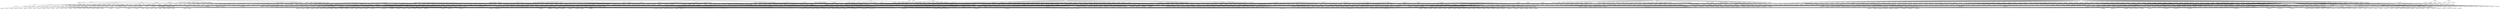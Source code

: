digraph finite_state_machine {
	rankdir=TB;
	node [shape = ellipse];
	"abba = b" -> "abbb = bbba"
	"abba = b" -> "abbab = bb"
	"abba = b" -> "abbab = babba"
	"abba = b" -> "abbaa = ba"
	"abba = b" -> "aabba = ab"
	"aaaa = bb" -> "abb = bba"
	"aaaa = bb" -> "aaaab = bbb"
	"aaaa = bb" -> "aaaab = baaaa"
	"aaaa = bb" -> "aaaaa = bba"
	"aaaa = bb" -> "aaaaa = abb"
	"aa = bbbbb" -> "aab = baa"
	"a = baba" -> "aba = baa"
	"a = baba" -> "ab = babab"
	"a = baba" -> "aa = babaa"
	"a = baba" -> "aa = baaba"
	"a = baba" -> "aa = ababa"
	"a = baba" -> "a = bbaa"
	"abb = bbab" -> "abbb = bbabb"
	"abb = bbab" -> "abba = bbaba"
	"abb = bbab" -> "aabb = abbab"
	"abab = bbbb" -> "ababb = bbbbb"
	"abab = bbbb" -> "ababb = babab"
	"abab = bbbb" -> "ababa = bbbba"
	"abab = bbbb" -> "aabab = abbbb"
	"abbb = bba" -> "abbbb = bbab"
	"abbb = bba" -> "abbba = bbaa"
	"abbb = bba" -> "aabbb = abba"
	"abbb = bbbbb" -> "abbbb = babbb"
	"aaab = bbbb" -> "aaabb = bbbbb"
	"aaab = bbbb" -> "aaabb = baaab"
	"aaab = bbbb" -> "aaaba = bbbba"
	"aaab = bbbb" -> "aaaab = abbbb"
	"a = b" -> "abbbb = bbbaa"
	"a = b" -> "abbbb = bbaba"
	"a = b" -> "abbbb = babba"
	"a = b" -> "abbbb = baaaa"
	"a = b" -> "abbba = bbbbb"
	"a = b" -> "abbba = bbbab"
	"a = b" -> "abbba = bbabb"
	"a = b" -> "abbba = babbb"
	"a = b" -> "abbba = baaab"
	"a = b" -> "abbb = bbaa"
	"a = b" -> "abbb = baba"
	"a = b" -> "abbb = baaa"
	"a = b" -> "abbab = bbbba"
	"a = b" -> "abbab = bbaaa"
	"a = b" -> "abbab = babaa"
	"a = b" -> "abbab = baaba"
	"a = b" -> "abbaa = bbbbb"
	"a = b" -> "abbaa = bbbab"
	"a = b" -> "abbaa = bbaab"
	"a = b" -> "abbaa = babbb"
	"a = b" -> "abbaa = babab"
	"a = b" -> "abbaa = baabb"
	"a = b" -> "abba = bbab"
	"a = b" -> "abba = babb"
	"a = b" -> "abb = baa"
	"a = b" -> "ababb = bbbba"
	"a = b" -> "ababb = bbaaa"
	"a = b" -> "ababb = babaa"
	"a = b" -> "ababb = baaba"
	"a = b" -> "ababa = bbbbb"
	"a = b" -> "ababa = bbbab"
	"a = b" -> "ababa = bbabb"
	"a = b" -> "ababa = bbaab"
	"a = b" -> "ababa = babbb"
	"a = b" -> "ababa = babab"
	"a = b" -> "ababa = baabb"
	"a = b" -> "abab = bbba"
	"a = b" -> "abab = baaa"
	"a = b" -> "abaab = bbbaa"
	"a = b" -> "abaab = bbaba"
	"a = b" -> "abaab = babba"
	"a = b" -> "abaab = baaaa"
	"a = b" -> "abaaa = bbbbb"
	"a = b" -> "abaaa = bbabb"
	"a = b" -> "abaaa = bbaab"
	"a = b" -> "abaaa = babbb"
	"a = b" -> "abaaa = babab"
	"a = b" -> "abaaa = baabb"
	"a = b" -> "abaaa = baaab"
	"a = b" -> "abaa = bbbb"
	"a = b" -> "abaa = babb"
	"a = b" -> "abaa = baab"
	"a = b" -> "aba = bbb"
	"a = b" -> "aba = bab"
	"a = b" -> "ab = bb"
	"a = b" -> "ab = ba"
	"a = b" -> "aabbb = bbbba"
	"a = b" -> "aabbb = bbaaa"
	"a = b" -> "aabbb = babaa"
	"a = b" -> "aabbb = baaba"
	"a = b" -> "aabba = bbbbb"
	"a = b" -> "aabba = bbbab"
	"a = b" -> "aabba = bbaab"
	"a = b" -> "aabba = babbb"
	"a = b" -> "aabba = babab"
	"a = b" -> "aabba = baabb"
	"a = b" -> "aabb = bbba"
	"a = b" -> "aabb = baaa"
	"a = b" -> "aabab = bbbaa"
	"a = b" -> "aabab = bbaba"
	"a = b" -> "aabab = babba"
	"a = b" -> "aabab = baaaa"
	"a = b" -> "aabaa = bbbab"
	"a = b" -> "aabaa = bbabb"
	"a = b" -> "aabaa = babbb"
	"a = b" -> "aabaa = babab"
	"a = b" -> "aabaa = baaab"
	"a = b" -> "aaba = bbbb"
	"a = b" -> "aaba = bbab"
	"a = b" -> "aaba = baab"
	"a = b" -> "aab = bba"
	"a = b" -> "aaabb = bbbaa"
	"a = b" -> "aaabb = bbaba"
	"a = b" -> "aaabb = babba"
	"a = b" -> "aaabb = baaaa"
	"a = b" -> "aaaba = bbbbb"
	"a = b" -> "aaaba = bbbab"
	"a = b" -> "aaaba = bbabb"
	"a = b" -> "aaaba = bbaab"
	"a = b" -> "aaaba = babab"
	"a = b" -> "aaaba = baabb"
	"a = b" -> "aaaba = baaab"
	"a = b" -> "aaab = bbba"
	"a = b" -> "aaab = bbaa"
	"a = b" -> "aaab = baba"
	"a = b" -> "aaaab = bbbba"
	"a = b" -> "aaaab = bbaaa"
	"a = b" -> "aaaab = babaa"
	"a = b" -> "aaaab = baaba"
	"a = b" -> "aaaaa = bbbbb"
	"a = b" -> "aaaaa = bbbab"
	"a = b" -> "aaaaa = bbaab"
	"a = b" -> "aaaaa = babbb"
	"a = b" -> "aaaaa = babab"
	"a = b" -> "aaaaa = baabb"
	"a = b" -> "aaaaa = baaab"
	"a = b" -> "aaaa = bbab"
	"a = b" -> "aaaa = babb"
	"a = b" -> "aaa = bbb"
	"a = b" -> "aaa = bab"
	"a = b" -> "aa = bb"
	"a = b" -> "aa = ba"
	"a = b" -> "aa = ab"
	"aabb = bb" -> "aabbb = bbb"
	"aabb = bb" -> "aabbb = baabb"
	"aabb = bb" -> "aabba = bba"
	"aabb = bb" -> "aaabb = abb"
	"aaba = abb" -> "aabab = abbb"
	"aaba = abb" -> "aabaa = abba"
	"aaba = abb" -> "aaaba = aabb"
	"a = bbab" -> "abbab = bbaba"
	"a = bbab" -> "abab = bbaa"
	"a = bbab" -> "ab = bbabb"
	"a = bbab" -> "aa = bbaba"
	"a = bbab" -> "aa = abbab"
	"aaba = bbbb" -> "aabab = bbbbb"
	"aaba = bbbb" -> "aabab = baaba"
	"aaba = bbbb" -> "aabaa = bbbba"
	"aaba = bbbb" -> "aaaba = abbbb"
	"a = abaab" -> "aaab = abaa"
	"a = abaab" -> "a = aaabb"
	"aabb = b" -> "aabbb = bb"
	"aabb = b" -> "aabbb = baabb"
	"aabb = b" -> "aabba = ba"
	"aabb = b" -> "aaabb = ab"
	"aaaaa = abbb" -> "aabbb = abbba"
	"aa = aba" -> "abaa = ababa"
	"aa = aba" -> "aaba = abaa"
	"aa = aba" -> "aab = abab"
	"aa = aba" -> "aaa = ababa"
	"aa = aba" -> "aaa = abaa"
	"aa = aba" -> "aaa = aaba"
	"a = baa" -> "abbaa = baaba"
	"a = baa" -> "abaa = baaa"
	"a = baa" -> "aba = abbaa"
	"a = baa" -> "ab = baab"
	"a = baa" -> "aa = baaa"
	"a = baa" -> "aa = abaa"
	"a = baa" -> "a = bbaaa"
	"a = baa" -> "a = babaa"
	"aaa = bba" -> "abbaa = bbbba"
	"aaa = bba" -> "abba = bbaa"
	"aaa = bba" -> "abaaa = abbba"
	"aaa = bba" -> "aabba = bbbba"
	"aaa = bba" -> "aaab = bbab"
	"aaa = bba" -> "aaaaa = bbbba"
	"aaa = bba" -> "aaaa = bbaa"
	"aaa = bba" -> "aaaa = abba"
	"abbb = bbba" -> "abbbb = bbbab"
	"abbb = bbba" -> "abbba = bbbaa"
	"abbb = bbba" -> "aabbb = bbbaa"
	"abbb = bbba" -> "aabbb = abbba"
	"abbab = bb" -> "abbbb = bbbab"
	"aaab = bba" -> "aaabb = bbab"
	"aaab = bba" -> "aaaba = bbaa"
	"aaab = bba" -> "aaaab = abba"
	"abb = ba" -> "abbbb = bba"
	"abb = ba" -> "abbba = baabb"
	"abb = ba" -> "abbb = bab"
	"abb = ba" -> "abba = baa"
	"abb = ba" -> "ababb = baa"
	"abb = ba" -> "ababb = abba"
	"abb = ba" -> "aabb = aba"
	"abaa = b" -> "abab = bbaa"
	"abaa = b" -> "abaab = bb"
	"abaa = b" -> "abaab = babaa"
	"abaa = b" -> "abaaa = ba"
	"abaa = b" -> "aabaa = ab"
	"a = bbb" -> "abbbb = baa"
	"a = bbb" -> "aba = bbbab"
	"a = bbb" -> "aba = bbabb"
	"a = bbb" -> "aba = babbb"
	"a = bbb" -> "aba = abbbb"
	"a = bbb" -> "ab = bbbb"
	"a = bbb" -> "ab = ba"
	"a = bbb" -> "aab = bbbba"
	"a = bbb" -> "aaa = bbaab"
	"a = bbb" -> "aaa = babab"
	"a = bbb" -> "aaa = baabb"
	"a = bbb" -> "aa = bbba"
	"a = bbb" -> "aa = bbab"
	"a = bbb" -> "aa = babb"
	"a = bbb" -> "aa = abbb"
	"aabb = bba" -> "aabbb = bbab"
	"aabb = bba" -> "aabba = bbaa"
	"aabb = bba" -> "aaabb = abba"
	"aab = ababa" -> "aabba = abaab"
	"ab = bba" -> "abbba = bbaab"
	"ab = bba" -> "abb = bbbba"
	"ab = bba" -> "abb = bbab"
	"ab = bba" -> "abab = abbba"
	"ab = bba" -> "aba = bbaa"
	"ab = bba" -> "aab = bbaba"
	"ab = bba" -> "aab = abba"
	"aaab = bbaa" -> "aaabb = bbaab"
	"aaab = bbaa" -> "aaaba = bbaaa"
	"aaab = bbaa" -> "aaaab = abbaa"
	"abb = abbb" -> "abbb = abbbb"
	"abb = abbb" -> "abba = abbba"
	"abb = abbb" -> "abb = abbbb"
	"abb = abbb" -> "aabb = aabbb"
	"aabb = bbbbb" -> "aabbb = baabb"
	"aaaa = baa" -> "abbaa = bbaaa"
	"aaaa = baa" -> "abbaa = babaa"
	"aaaa = baa" -> "abaaa = bbaa"
	"aaaa = baa" -> "abaa = baaa"
	"aaaa = baa" -> "aabaa = bbaa"
	"aaaa = baa" -> "aaaab = baab"
	"aaaa = baa" -> "aaaaa = baaa"
	"aaaa = baa" -> "aaaaa = abaa"
	"abbb = baa" -> "abbbb = baab"
	"abbb = baa" -> "abbba = baaa"
	"abbb = baa" -> "aabbb = abaa"
	"ab = baaa" -> "abb = baaab"
	"ab = baaa" -> "aba = baaaa"
	"ab = baaa" -> "aab = abaaa"
	"a = baabb" -> "aaabb = baaba"
	"abb = babb" -> "abbb = babbb"
	"abb = babb" -> "abba = babba"
	"abb = babb" -> "abb = bbabb"
	"abb = babb" -> "ababb = baabb"
	"abb = babb" -> "aabb = baabb"
	"abb = babb" -> "aabb = ababb"
	"abaa = abbb" -> "abaab = abbbb"
	"abaa = abbb" -> "abaaa = abbba"
	"abaa = abbb" -> "aabaa = aabbb"
	"aaab = baab" -> "aaabb = baabb"
	"aaab = baab" -> "aaaba = baaba"
	"aaab = baab" -> "aaaab = abaab"
	"aaaaa = bbaa" -> "abbaa = bbaaa"
	"ab = baa" -> "abbaa = baaab"
	"ab = baa" -> "abb = babaa"
	"ab = baa" -> "abb = baab"
	"ab = baa" -> "abab = abbaa"
	"ab = baa" -> "aba = baaa"
	"ab = baa" -> "aab = baaaa"
	"ab = baa" -> "aab = abaa"
	"aaba = aba" -> "aabab = abab"
	"aaba = aba" -> "aabaa = abaa"
	"aaba = aba" -> "aaaba = aba"
	"aaba = aba" -> "aaaba = aaba"
	"aaab = aabb" -> "aaabb = aabbb"
	"aaab = aabb" -> "aaaba = aabba"
	"aaab = aabb" -> "aaaab = aabbb"
	"aaab = aabb" -> "aaaab = aaabb"
	"abba = bbb" -> "abbab = bbbb"
	"abba = bbb" -> "abbab = babba"
	"abba = bbb" -> "abbaa = bbba"
	"abba = bbb" -> "aabba = abbb"
	"aaaba = b" -> "aaabb = baaba"
	"aa = babba" -> "aabba = babaa"
	"abbab = b" -> "abbb = bbab"
	"abbab = b" -> "aabbb = b"
	"aaaaa = ba" -> "abbba = bbbaa"
	"aaaaa = ba" -> "abbba = bbaba"
	"aaaaa = ba" -> "abbba = babba"
	"aaaaa = ba" -> "abbab = babab"
	"aaaaa = ba" -> "abba = bbaa"
	"aaaaa = ba" -> "abba = baba"
	"aaaaa = ba" -> "aba = baa"
	"aaaaa = ba" -> "aabba = babaa"
	"aaaaa = ba" -> "aabba = baaba"
	"aaaaa = ba" -> "aabba = ababa"
	"a = aaa" -> "aba = abaaa"
	"a = aaa" -> "aaaba = abaaa"
	"a = aaa" -> "aaab = ab"
	"a = aaa" -> "aa = aaaa"
	"a = aaa" -> "a = aaaaa"
	"aa = bbab" -> "abbab = bbaba"
	"aa = bbab" -> "aabab = bbaaa"
	"aa = bbab" -> "aab = bbabb"
	"aa = bbab" -> "aaa = bbaba"
	"aa = bbab" -> "aaa = abbab"
	"aaa = bbbbb" -> "aaab = baaa"
	"aaa = abab" -> "aabab = ababa"
	"aaa = abab" -> "aaab = ababb"
	"aaa = abab" -> "aaaab = abaaa"
	"aaa = abab" -> "aaaa = ababa"
	"aaa = abab" -> "aaaa = aabab"
	"abb = b" -> "abbb = bb"
	"abb = b" -> "abbb = babb"
	"abb = b" -> "abbab = baabb"
	"abb = b" -> "abba = ba"
	"abb = b" -> "ababb = b"
	"abb = b" -> "ababb = abb"
	"abb = b" -> "aabbb = b"
	"abb = b" -> "aabb = ab"
	"ab = bbb" -> "abbbb = baab"
	"ab = bbb" -> "abbab = bbaab"
	"ab = bbb" -> "abb = bbbb"
	"ab = bbb" -> "abb = bab"
	"ab = bbb" -> "ababb = bbaab"
	"ab = bbb" -> "ababa = baaba"
	"ab = bbb" -> "abab = bbabb"
	"ab = bbb" -> "abab = babbb"
	"ab = bbb" -> "abab = baab"
	"ab = bbb" -> "abab = abbbb"
	"ab = bbb" -> "abaab = baaab"
	"ab = bbb" -> "aba = bbba"
	"ab = bbb" -> "aabb = bbbab"
	"ab = bbb" -> "aabab = baaab"
	"ab = bbb" -> "aabab = abaab"
	"ab = bbb" -> "aab = bbbbb"
	"ab = bbb" -> "aab = bbab"
	"ab = bbb" -> "aab = babb"
	"ab = bbb" -> "aab = abbb"
	"ab = bbb" -> "aaabb = baaab"
	"ab = bbb" -> "aaab = bbaab"
	"ab = bbb" -> "aaab = babab"
	"ab = bbb" -> "aaab = baabb"
	"aa = bab" -> "ababb = baaa"
	"aa = bab" -> "abab = baba"
	"aa = bab" -> "abaa = abbab"
	"aa = bab" -> "aab = babb"
	"aa = bab" -> "aaab = bbaba"
	"aa = bab" -> "aaab = baaa"
	"aa = bab" -> "aaa = baba"
	"aa = bab" -> "aaa = abab"
	"abaa = baaa" -> "abaab = baaab"
	"abaa = baaa" -> "abaaa = baaaa"
	"abaa = baaa" -> "aabaa = baaaa"
	"abaa = baaa" -> "aabaa = abaaa"
	"aaaaa = baaa" -> "abaaa = baaaa"
	"aab = bbab" -> "aabb = bbabb"
	"aab = bbab" -> "aaba = bbaba"
	"aab = bbab" -> "aaab = abbab"
	"aa = aaa" -> "abaa = abaaa"
	"aa = aaa" -> "aaab = aab"
	"aa = aaa" -> "aaa = aaaa"
	"aa = aaa" -> "aa = aaaaa"
	"aa = aaa" -> "aa = aaaa"
	"abb = baba" -> "abbba = baabb"
	"abb = baba" -> "abbb = babab"
	"abb = baba" -> "abba = babaa"
	"abb = baba" -> "aabb = ababa"
	"aaab = b" -> "aaabb = bb"
	"aaab = b" -> "aaabb = baaab"
	"aaab = b" -> "aaaba = ba"
	"aaab = b" -> "aaaab = ab"
	"aaaba = ab" -> "aaabb = ababa"
	"aaaa = ab" -> "abbab = abbba"
	"aaaa = ab" -> "ababb = abbba"
	"aaaa = ab" -> "ababb = abbab"
	"aaaa = ab" -> "ababa = abbaa"
	"aaaa = ab" -> "abab = abba"
	"aaaa = ab" -> "abaab = abbaa"
	"aaaa = ab" -> "abaaa = abb"
	"aaaa = ab" -> "aabbb = abbba"
	"aaaa = ab" -> "aabb = abba"
	"aaaa = ab" -> "aabab = abbaa"
	"aaaa = ab" -> "aabaa = abb"
	"aaaa = ab" -> "aab = aba"
	"aaaa = ab" -> "aaaba = abb"
	"aaaa = ab" -> "aaaab = abb"
	"aaaa = ab" -> "aaaaa = aba"
	"aaaa = ab" -> "aaaaa = aab"
	"aaa = abb" -> "abbaa = abbbb"
	"aaa = abb" -> "abaaa = ababb"
	"aaa = abb" -> "aabba = abbbb"
	"aaa = abb" -> "aabb = abba"
	"aaa = abb" -> "aaab = abbb"
	"aaa = abb" -> "aaaaa = abbbb"
	"aaa = abb" -> "aaaa = abba"
	"aaa = abb" -> "aaaa = aabb"
	"a = babba" -> "abbab = babab"
	"a = babba" -> "abba = bbaa"
	"a = babba" -> "abba = baba"
	"a = babba" -> "aba = baa"
	"a = babba" -> "aabba = babaa"
	"a = babba" -> "aabba = baaba"
	"a = babba" -> "aabba = ababa"
	"a = babba" -> "a = bbbaa"
	"a = babba" -> "a = bbaba"
	"abbb = baab" -> "abbbb = baabb"
	"abbb = baab" -> "abbba = baaba"
	"abbb = baab" -> "aabbb = abaab"
	"abbb = ba" -> "abbbb = bab"
	"abbb = ba" -> "abbba = baa"
	"abbb = ba" -> "aabbb = aba"
	"abab = bbba" -> "ababb = bbbab"
	"abab = bbba" -> "ababa = bbbaa"
	"abab = bbba" -> "aabab = abbba"
	"abab = baba" -> "ababb = bbaba"
	"abab = baba" -> "ababb = babab"
	"abab = baba" -> "ababa = babaa"
	"abab = baba" -> "aabab = babaa"
	"abab = baba" -> "aabab = ababa"
	"aaaaa = ab" -> "abbab = abbba"
	"aaaaa = ab" -> "ababb = abbba"
	"aaaaa = ab" -> "ababb = abbab"
	"aaaaa = ab" -> "ababa = abbaa"
	"aaaaa = ab" -> "abab = abba"
	"aaaaa = ab" -> "abaab = abbaa"
	"aaaaa = ab" -> "aabbb = abbba"
	"aaaaa = ab" -> "aabb = abba"
	"aaaaa = ab" -> "aabab = abbaa"
	"aaaaa = ab" -> "aab = aba"
	"aaaa = bbab" -> "abbab = bbaba"
	"aaaa = bbab" -> "aaaab = bbabb"
	"aaaa = bbab" -> "aaaaa = bbaba"
	"aaaa = bbab" -> "aaaaa = abbab"
	"aab = abb" -> "abaab = ababb"
	"aab = abb" -> "aabb = abbb"
	"aab = abb" -> "aaba = abba"
	"aab = abb" -> "aaab = abbb"
	"aab = abb" -> "aaab = aabb"
	"aab = abb" -> "aaaab = abbbb"
	"aaa = b" -> "abbaa = bbb"
	"aaa = b" -> "abb = baaaa"
	"aaa = b" -> "ababa = bbb"
	"aaa = b" -> "abaaa = bab"
	"aaa = b" -> "abaa = bb"
	"aaa = b" -> "ab = ba"
	"aaa = b" -> "aabba = bbb"
	"aaa = b" -> "aabaa = bab"
	"aaa = b" -> "aaba = bb"
	"aaa = b" -> "aaaba = bab"
	"aaa = b" -> "aaab = bb"
	"aaa = b" -> "aaaab = bba"
	"aaa = b" -> "aaaa = ba"
	"aaa = b" -> "aaaa = ab"
	"aa = abaa" -> "aabaa = abaaa"
	"aa = abaa" -> "aab = abaab"
	"aa = abaa" -> "aaa = abaaa"
	"aa = abaa" -> "aaa = aabaa"
	"a = aaba" -> "aabab = ab"
	"a = aaba" -> "aaaba = aabaa"
	"a = aaba" -> "aa = aabaa"
	"a = aaba" -> "aa = aaaba"
	"aaab = bb" -> "aaabb = bbb"
	"aaab = bb" -> "aaabb = baaab"
	"aaab = bb" -> "aaaba = bba"
	"aaab = bb" -> "aaaab = abb"
	"abab = abb" -> "abbab = abbb"
	"abab = abb" -> "ababb = abbb"
	"abab = abb" -> "ababb = abbab"
	"abab = abb" -> "ababa = abba"
	"abab = abb" -> "aabab = aabb"
	"aa = bbba" -> "abbba = bbbaa"
	"aa = bbba" -> "aab = bbbab"
	"aa = bbba" -> "aaa = bbbaa"
	"aa = bbba" -> "aaa = abbba"
	"aa = abbb" -> "aabbb = abbba"
	"aa = abbb" -> "aab = abbbb"
	"aa = abbb" -> "aaa = abbba"
	"aa = abbb" -> "aaa = aabbb"
	"aaba = bbba" -> "aabab = bbbab"
	"aaba = bbba" -> "aabaa = bbbaa"
	"aaba = bbba" -> "aaaba = abbba"
	"ab = ba" -> "abbba = bbaab"
	"ab = ba" -> "abbba = babab"
	"ab = ba" -> "abbba = baabb"
	"ab = ba" -> "abbb = bbba"
	"ab = ba" -> "abbab = bbbaa"
	"ab = ba" -> "abbab = bbaba"
	"ab = ba" -> "abbab = babba"
	"ab = ba" -> "abbab = abbba"
	"ab = ba" -> "abbaa = baaab"
	"ab = ba" -> "abba = baab"
	"ab = ba" -> "abb = bba"
	"ab = ba" -> "abb = bab"
	"ab = ba" -> "ababb = bbbaa"
	"ab = ba" -> "ababb = babba"
	"ab = ba" -> "ababa = baaab"
	"ab = ba" -> "abab = bbaa"
	"ab = ba" -> "abab = baba"
	"ab = ba" -> "abab = abba"
	"ab = ba" -> "abaab = bbaaa"
	"ab = ba" -> "abaab = babaa"
	"ab = ba" -> "abaab = baaba"
	"ab = ba" -> "aba = baa"
	"ab = ba" -> "aabbb = bbaba"
	"ab = ba" -> "aabbb = babba"
	"ab = ba" -> "aabba = baaab"
	"ab = ba" -> "aabb = baba"
	"ab = ba" -> "aabab = bbaaa"
	"ab = ba" -> "aabab = baaba"
	"ab = ba" -> "aab = baa"
	"ab = ba" -> "aab = aba"
	"ab = ba" -> "aaabb = babaa"
	"ab = ba" -> "aaabb = baaba"
	"ab = ba" -> "aaab = baaa"
	"aaba = bbab" -> "aabab = bbabb"
	"aaba = bbab" -> "aabaa = bbaba"
	"aaba = bbab" -> "aaaba = abbab"
	"aaa = aab" -> "abaaa = abaab"
	"aaa = aab" -> "aabba = aabbb"
	"aaa = aab" -> "aabab = aabba"
	"aaa = aab" -> "aabaa = aabbb"
	"aaa = aab" -> "aabaa = aabab"
	"aaa = aab" -> "aaba = aabb"
	"aaa = aab" -> "aaabb = aabaa"
	"aaa = aab" -> "aaaba = aabbb"
	"aaa = aab" -> "aaaba = aabab"
	"aaa = aab" -> "aaab = aabb"
	"aaa = aab" -> "aaab = aaba"
	"aaa = aab" -> "aaaab = aabba"
	"aaa = aab" -> "aaaaa = aabbb"
	"aaa = aab" -> "aaaaa = aabab"
	"aaa = aab" -> "aaaa = aabb"
	"aaa = aab" -> "aaaa = aaba"
	"aaa = aab" -> "aaaa = aaab"
	"aba = b" -> "abbba = bbb"
	"aba = b" -> "abbba = babab"
	"aba = b" -> "abb = bba"
	"aba = b" -> "abb = babaa"
	"aba = b" -> "abab = bb"
	"aba = b" -> "abab = baba"
	"aba = b" -> "abaab = baaba"
	"aba = b" -> "abaa = ba"
	"aba = b" -> "aabab = bba"
	"aba = b" -> "aabaa = b"
	"aba = b" -> "aaba = ab"
	"aaab = bbb" -> "aaabb = bbbb"
	"aaab = bbb" -> "aaabb = baaab"
	"aaab = bbb" -> "aaaba = bbba"
	"aaab = bbb" -> "aaaab = abbb"
	"aaa = bab" -> "ababb = baaaa"
	"aaa = bab" -> "abab = baba"
	"aaa = bab" -> "abaaa = abbab"
	"aaa = bab" -> "aaab = babb"
	"aaa = bab" -> "aaaab = bbaba"
	"aaa = bab" -> "aaaab = baaaa"
	"aaa = bab" -> "aaaa = baba"
	"aaa = bab" -> "aaaa = abab"
	"ababa = ba" -> "abbba = bbaba"
	"ababa = ba" -> "abbba = babba"
	"ababa = ba" -> "abbab = babab"
	"ababa = ba" -> "abbaa = babaa"
	"ababa = ba" -> "abba = baba"
	"ababa = ba" -> "aabba = ba"
	"ababa = ba" -> "aabba = ababa"
	"aba = abba" -> "abab = abbab"
	"aba = abba" -> "abaa = abbaa"
	"aba = abba" -> "aaba = aabba"
	"aabaa = ab" -> "aabab = abbaa"
	"aa = abbab" -> "aabab = abbaa"
	"aabb = bbaa" -> "aabbb = bbaab"
	"aabb = bbaa" -> "aabba = bbaaa"
	"aabb = bbaa" -> "aaabb = abbaa"
	"abbab = ba" -> "abbba = babab"
	"abab = ba" -> "abba = baab"
	"abab = ba" -> "ababb = bab"
	"abab = ba" -> "ababa = baa"
	"abab = ba" -> "aabab = aba"
	"aabb = ba" -> "aabbb = bab"
	"aabb = ba" -> "aabba = baa"
	"aabb = ba" -> "aaabb = aba"
	"a = bbabb" -> "ababb = bbaba"
	"a = bbabb" -> "aabb = bbaa"
	"aaaa = bbba" -> "abbba = bbbaa"
	"aaaa = bbba" -> "aaaab = bbbab"
	"aaaa = bbba" -> "aaaaa = bbbaa"
	"aaaa = bbba" -> "aaaaa = abbba"
	"aba = bab" -> "abbab = babba"
	"aba = bab" -> "ababa = abbab"
	"aba = bab" -> "abab = babb"
	"aba = bab" -> "abaab = baaba"
	"aba = bab" -> "abaaa = bbbab"
	"aba = bab" -> "abaa = bbab"
	"aba = bab" -> "abaa = baba"
	"aba = bab" -> "aaba = babb"
	"aba = bab" -> "aaba = abab"
	"aba = bab" -> "aaaba = babbb"
	"a = bab" -> "abbab = babba"
	"a = bab" -> "ababb = baa"
	"a = bab" -> "ababa = baaab"
	"a = bab" -> "abab = baba"
	"a = bab" -> "aba = abbab"
	"a = bab" -> "ab = babb"
	"a = bab" -> "aab = bbaba"
	"a = bab" -> "aab = baa"
	"a = bab" -> "aaa = baaab"
	"a = bab" -> "aa = baba"
	"a = bab" -> "aa = abab"
	"a = bab" -> "a = bbabb"
	"aaa = bbbb" -> "abbbb = bbbba"
	"aaa = bbbb" -> "aaab = bbbbb"
	"aaa = bbbb" -> "aaab = baaa"
	"aaa = bbbb" -> "aaaa = bbbba"
	"aaa = bbbb" -> "aaaa = abbbb"
	"aaa = baba" -> "ababa = babaa"
	"aaa = baba" -> "aaaba = baaaa"
	"aaa = baba" -> "aaab = babab"
	"aaa = baba" -> "aaaa = babaa"
	"aaa = baba" -> "aaaa = ababa"
	"ababa = b" -> "abb = bba"
	"aba = bb" -> "abbb = bbba"
	"aba = bb" -> "abbb = babaa"
	"aba = bb" -> "ababa = abbb"
	"aba = bb" -> "abab = bbb"
	"aba = bb" -> "abab = baba"
	"aba = bb" -> "abaa = bba"
	"aba = bb" -> "aabab = bbba"
	"aba = bb" -> "aaba = abb"
	"aabb = abbb" -> "aabbb = abbbb"
	"aabb = abbb" -> "aabba = abbba"
	"aabb = abbb" -> "aaabb = abbbb"
	"aabb = abbb" -> "aaabb = aabbb"
	"aab = bba" -> "abaab = abbba"
	"aab = bba" -> "aabb = bbab"
	"aab = bba" -> "aabab = bbbba"
	"aab = bba" -> "aaba = bbaa"
	"aab = bba" -> "aaab = abba"
	"aab = bba" -> "aaaab = bbaba"
	"abb = bbbbb" -> "abbb = babb"
	"abb = bbbbb" -> "ababb = baabb"
	"abb = bbbbb" -> "aabbb = baabb"
	"abaa = bbaa" -> "abaab = bbaab"
	"abaa = bbaa" -> "abaaa = bbaaa"
	"abaa = bbaa" -> "aabaa = abbaa"
	"aaaa = aba" -> "aaba = abaa"
	"aaaa = aba" -> "aaaab = abab"
	"aaaa = aba" -> "aaaaa = abaa"
	"aaaa = aba" -> "aaaaa = aaba"
	"a = abb" -> "ababb = abbba"
	"a = abb" -> "aba = ababb"
	"a = abb" -> "ab = abbb"
	"a = abb" -> "aabb = abba"
	"a = abb" -> "aa = abba"
	"a = abb" -> "aa = aabb"
	"a = abb" -> "a = abbbb"
	"aba = baa" -> "abbaa = bbaaa"
	"aba = baa" -> "abbaa = babaa"
	"aba = baa" -> "abbaa = baaba"
	"aba = baa" -> "ababb = baabb"
	"aba = baa" -> "ababa = bbaaa"
	"aba = baa" -> "ababa = babaa"
	"aba = baa" -> "ababa = baaba"
	"aba = baa" -> "ababa = abbaa"
	"aba = baa" -> "abab = baab"
	"aba = baa" -> "abaa = baaa"
	"aba = baa" -> "aaba = baaa"
	"aba = baa" -> "aaba = abaa"
	"aba = baa" -> "aaaba = baaaa"
	"ab = baab" -> "abb = baabb"
	"ab = baab" -> "abaab = baaab"
	"ab = baab" -> "aba = baaba"
	"ab = baab" -> "aab = baaab"
	"ab = baab" -> "aab = abaab"
	"abba = baab" -> "abbab = baabb"
	"abba = baab" -> "abbaa = baaba"
	"abba = baab" -> "aabba = abaab"
	"abab = bbaa" -> "ababb = bbaab"
	"abab = bbaa" -> "ababa = bbaaa"
	"abab = bbaa" -> "aabab = abbaa"
	"aab = abab" -> "aabb = ababb"
	"aab = abab" -> "aabab = abaab"
	"aab = abab" -> "aaba = ababa"
	"aab = abab" -> "aaab = abaab"
	"aab = abab" -> "aaab = aabab"
	"aaa = bbaa" -> "abbaa = bbaaa"
	"aaa = bbaa" -> "aaab = bbaab"
	"aaa = bbaa" -> "aaaa = bbaaa"
	"aaa = bbaa" -> "aaaa = abbaa"
	"aaa = abbb" -> "aabbb = abbba"
	"aaa = abbb" -> "aaab = abbbb"
	"aaa = abbb" -> "aaaa = abbba"
	"aaa = abbb" -> "aaaa = aabbb"
	"aaab = baaa" -> "aaabb = bbaaa"
	"aaab = baaa" -> "aaabb = baaab"
	"aaab = baaa" -> "aaaba = baaaa"
	"aaab = baaa" -> "aaaab = abaaa"
	"aa = abba" -> "aabba = abbaa"
	"aa = abba" -> "aab = abbab"
	"aa = abba" -> "aaa = abbaa"
	"aa = abba" -> "aaa = aabba"
	"aab = bbbb" -> "aabb = bbbbb"
	"aab = bbbb" -> "aabb = baab"
	"aab = bbbb" -> "aaba = bbbba"
	"aab = bbbb" -> "aaab = abbbb"
	"aab = bb" -> "abaab = abbb"
	"aab = bb" -> "aabb = bbb"
	"aab = bb" -> "aabb = baab"
	"aab = bb" -> "aaba = bba"
	"aab = bb" -> "aaab = abb"
	"aab = bb" -> "aaaab = bbb"
	"aab = bb" -> "aaaab = baab"
	"abba = abbb" -> "abbab = abbbb"
	"abba = abbb" -> "abbaa = abbba"
	"abba = abbb" -> "aabba = aabbb"
	"aab = abbb" -> "aabb = abbbb"
	"aab = abbb" -> "aaba = abbba"
	"aab = abbb" -> "aaab = aabbb"
	"abaa = abba" -> "abaab = abbab"
	"abaa = abba" -> "abaaa = abbaa"
	"abaa = abba" -> "aabaa = aabba"
	"aaaa = bba" -> "abba = bbaa"
	"aaaa = bba" -> "aaaab = bbab"
	"aaaa = bba" -> "aaaaa = bbaa"
	"aaaa = bba" -> "aaaaa = abba"
	"aaa = babab" -> "aaaab = baaaa"
	"abab = b" -> "abbab = bb"
	"abab = b" -> "abb = bab"
	"abab = b" -> "ababb = bb"
	"abab = b" -> "ababa = ba"
	"abab = b" -> "aabb = b"
	"abab = b" -> "aabab = ab"
	"abaa = abab" -> "abaab = ababb"
	"abaa = abab" -> "abaaa = ababa"
	"abaa = abab" -> "aabaa = aabab"
	"aa = bbabb" -> "aaabb = bbaaa"
	"aa = babab" -> "aaab = baaa"
	"aba = baaa" -> "abab = baaab"
	"aba = baaa" -> "abaa = baaaa"
	"aba = baaa" -> "aaba = abaaa"
	"aaaa = babb" -> "ababb = babba"
	"aaaa = babb" -> "aaaab = babbb"
	"aaaa = babb" -> "aaaaa = babba"
	"aaaa = babb" -> "aaaaa = ababb"
	"aaa = baaa" -> "abaaa = baaaa"
	"aaa = baaa" -> "aaab = baaab"
	"aaa = baaa" -> "aaaa = baaaa"
	"aaa = baaa" -> "aaaa = abaaa"
	"aaa = baaa" -> "aaa = bbaaa"
	"aab = bbaa" -> "aabb = bbaab"
	"aab = bbaa" -> "aaba = bbaaa"
	"aab = bbaa" -> "aaab = abbaa"
	"aaaaa = aba" -> "aaba = abaa"
	"aaa = aaab" -> "aaab = aaabb"
	"aaa = aaab" -> "aaaab = aaaba"
	"aaa = aaab" -> "aaaa = aaaba"
	"aaa = aaab" -> "aaaa = aaaab"
	"aaa = aaab" -> "aaa = aaabb"
	"aabb = baba" -> "aabbb = babab"
	"aabb = baba" -> "aabba = babaa"
	"aabb = baba" -> "aaabb = ababa"
	"abb = babab" -> "abbab = baabb"
	"aaaa = baab" -> "abaab = baaba"
	"aaaa = baab" -> "aaaab = baabb"
	"aaaa = baab" -> "aaaaa = baaba"
	"aaaa = baab" -> "aaaaa = abaab"
	"ab = aba" -> "abbb = abbba"
	"ab = aba" -> "abbab = abbba"
	"ab = aba" -> "abb = abba"
	"ab = aba" -> "ababa = abbaa"
	"ab = aba" -> "ababa = abb"
	"ab = aba" -> "abab = abbaa"
	"ab = aba" -> "abab = abba"
	"ab = aba" -> "abab = abb"
	"ab = aba" -> "abab = ababa"
	"ab = aba" -> "abaab = abbaa"
	"ab = aba" -> "abaab = abba"
	"ab = aba" -> "abaab = abb"
	"ab = aba" -> "abaab = ababa"
	"ab = aba" -> "aba = abaa"
	"ab = aba" -> "ab = abaaa"
	"ab = aba" -> "ab = abaa"
	"ab = aba" -> "aab = aaba"
	"aabaa = bb" -> "aabbb = bbbaa"
	"a = aabaa" -> "aaba = abaa"
	"a = aabaa" -> "a = abaaa"
	"a = aabaa" -> "a = aaaba"
	"abab = bbb" -> "abbbb = bbbab"
	"abab = bbb" -> "ababb = bbbb"
	"abab = bbb" -> "ababb = babab"
	"abab = bbb" -> "ababa = bbba"
	"abab = bbb" -> "aabab = abbb"
	"aaba = abba" -> "aabab = abbab"
	"aaba = abba" -> "aabaa = abbaa"
	"aaba = abba" -> "aaaba = aabba"
	"aaaa = bbbbb" -> "aaaab = baaaa"
	"aaa = bbab" -> "abbab = bbaba"
	"aaa = bbab" -> "aaab = bbabb"
	"aaa = bbab" -> "aaaa = bbaba"
	"aaa = bbab" -> "aaaa = abbab"
	"aaaaa = b" -> "ab = ba"
	"abba = bab" -> "abbab = babb"
	"abba = bab" -> "abbaa = baba"
	"abba = bab" -> "aabba = abab"
	"abb = bbba" -> "abbb = bbbab"
	"abb = bbba" -> "abba = bbbaa"
	"abb = bbba" -> "aabb = abbba"
	"aaab = ab" -> "aaabb = abb"
	"aaab = ab" -> "aaaba = aba"
	"aaab = ab" -> "aaaab = aab"
	"aaab = aaba" -> "aaabb = aabab"
	"aaab = aaba" -> "aaaba = aabaa"
	"aaab = aaba" -> "aaaab = aabaa"
	"aaab = aaba" -> "aaaab = aaaba"
	"a = abab" -> "ab = ababb"
	"a = abab" -> "aab = aba"
	"a = abab" -> "aa = ababa"
	"a = abab" -> "aa = abaab"
	"a = abab" -> "aa = aabab"
	"a = abab" -> "a = aabb"
	"abaaa = ba" -> "ababa = bbaaa"
	"aaa = baab" -> "abaab = baaba"
	"aaa = baab" -> "aaab = baabb"
	"aaa = baab" -> "aaaa = baaba"
	"aaa = baab" -> "aaaa = abaab"
	"a = baaa" -> "abaaa = baaaa"
	"a = baaa" -> "ab = baaab"
	"a = baaa" -> "aa = baaaa"
	"a = baaa" -> "aa = abaaa"
	"abb = bba" -> "abbbb = bbbba"
	"abb = bba" -> "abbb = bbab"
	"abb = bba" -> "abba = bbaa"
	"abb = bba" -> "ababb = bbaba"
	"abb = bba" -> "ababb = abbba"
	"abb = bba" -> "aabb = bbaa"
	"abb = bba" -> "aabb = abba"
	"abb = bba" -> "aaabb = bbaaa"
	"aab = abba" -> "aabb = abbab"
	"aab = abba" -> "aaba = abbaa"
	"aab = abba" -> "aaab = aabba"
	"aaab = aba" -> "aaabb = abab"
	"aaab = aba" -> "aaaba = abaa"
	"aaab = aba" -> "aaaab = aaba"
	"aba = bbaa" -> "abab = bbaab"
	"aba = bbaa" -> "abaa = bbaaa"
	"aba = bbaa" -> "aaba = abbaa"
	"aabb = bbb" -> "aabbb = bbbb"
	"aabb = bbb" -> "aabbb = baabb"
	"aabb = bbb" -> "aabba = bbba"
	"aabb = bbb" -> "aaabb = abbb"
	"aab = abaa" -> "aabb = abaab"
	"aab = abaa" -> "aaba = abaaa"
	"aab = abaa" -> "aaab = aabaa"
	"aaab = abb" -> "aaabb = abbb"
	"aaab = abb" -> "aaaba = abba"
	"aaab = abb" -> "aaaab = aabb"
	"abaa = baab" -> "abaab = baabb"
	"abaa = baab" -> "abaaa = baaba"
	"abaa = baab" -> "aabaa = baabb"
	"abaa = baab" -> "aabaa = abaab"
	"aaaaa = aaab" -> "aaaab = aaaba"
	"a = ba" -> "abbba = bbaa"
	"a = ba" -> "abbba = babba"
	"a = ba" -> "abbba = baba"
	"a = ba" -> "abbba = baa"
	"a = ba" -> "abba = bbbaa"
	"a = ba" -> "abba = bbaba"
	"a = ba" -> "abba = baba"
	"a = ba" -> "abba = baa"
	"a = ba" -> "abba = abbba"
	"a = ba" -> "ababa = baaa"
	"a = ba" -> "abaa = baaba"
	"a = ba" -> "aba = bbbaa"
	"a = ba" -> "aba = bbaa"
	"a = ba" -> "aba = babba"
	"a = ba" -> "aba = baa"
	"a = ba" -> "aba = abba"
	"a = ba" -> "ab = bab"
	"a = ba" -> "aabba = baaba"
	"a = ba" -> "aabba = baaa"
	"a = ba" -> "aabba = ababa"
	"a = ba" -> "aaba = bbaaa"
	"a = ba" -> "aaba = babaa"
	"a = ba" -> "aaa = baaba"
	"a = ba" -> "aa = bbaba"
	"a = ba" -> "aa = babba"
	"a = ba" -> "aa = baba"
	"a = ba" -> "aa = baa"
	"a = ba" -> "aa = aba"
	"a = ba" -> "a = bbba"
	"a = ba" -> "a = bba"
	"abbb = bb" -> "abbbb = bbb"
	"abbb = bb" -> "abbbb = babbb"
	"abbb = bb" -> "abbba = bba"
	"abbb = bb" -> "aabbb = abb"
	"ab = bbaa" -> "abb = bbaab"
	"ab = bbaa" -> "aba = bbaaa"
	"ab = bbaa" -> "aab = abbaa"
	"aaba = abaa" -> "aabab = abaab"
	"aaba = abaa" -> "aabaa = abaaa"
	"aaba = abaa" -> "aaaba = abaaa"
	"aaba = abaa" -> "aaaba = aabaa"
	"abb = baa" -> "abbbb = babaa"
	"abb = baa" -> "abbb = baab"
	"abb = baa" -> "abba = baaa"
	"abb = baa" -> "ababb = baaaa"
	"abb = baa" -> "ababb = abbaa"
	"abb = baa" -> "aabb = abaa"
	"aaaa = b" -> "abaaa = bb"
	"aaaa = b" -> "ab = ba"
	"aaaa = b" -> "aabaa = bb"
	"aaaa = b" -> "aaaba = bb"
	"aaaa = b" -> "aaaab = bb"
	"aaaa = b" -> "aaaaa = ba"
	"aaaa = b" -> "aaaaa = ab"
	"ab = abbb" -> "abb = abbbb"
	"ab = abbb" -> "aba = abbba"
	"ab = abbb" -> "aab = aabbb"
	"aba = bbba" -> "abab = bbbab"
	"aba = bbba" -> "abaa = bbbaa"
	"aba = bbba" -> "aaba = abbba"
	"abbaa = b" -> "abbab = bbbaa"
	"abaa = bbb" -> "abaab = bbbb"
	"abaa = bbb" -> "abaab = babaa"
	"abaa = bbb" -> "abaaa = bbba"
	"abaa = bbb" -> "aabaa = abbb"
	"aa = baaba" -> "aaaba = baaaa"
	"aab = aaba" -> "aabb = aabba"
	"aab = aaba" -> "aabab = aabba"
	"aab = aaba" -> "aabab = aabb"
	"aab = aaba" -> "aaba = aabaa"
	"aab = aaba" -> "aab = aabaa"
	"aab = aaba" -> "aaab = aaaba"
	"aa = aab" -> "abaa = abaab"
	"aa = aab" -> "aabab = aabba"
	"aa = aab" -> "aaba = aabab"
	"aa = aab" -> "aab = aabb"
	"aa = aab" -> "aaabb = aaba"
	"aa = aab" -> "aaab = aabba"
	"aa = aab" -> "aaab = aaba"
	"aa = aab" -> "aaa = aabab"
	"aa = aab" -> "aaa = aaba"
	"aa = aab" -> "aaa = aaab"
	"aa = aab" -> "aa = aabbb"
	"aa = aab" -> "aa = aabb"
	"a = bbaa" -> "abbaa = bbaaa"
	"a = bbaa" -> "ab = bbaab"
	"a = bbaa" -> "aa = bbaaa"
	"a = bbaa" -> "aa = abbaa"
	"aaab = bbab" -> "aaabb = bbabb"
	"aaab = bbab" -> "aaaba = bbaba"
	"aaab = bbab" -> "aaaab = abbab"
	"abba = babb" -> "abbab = babbb"
	"abba = babb" -> "abbaa = bbabb"
	"abba = babb" -> "abbaa = babba"
	"abba = babb" -> "aabba = ababb"
	"abab = baaa" -> "ababb = baaab"
	"abab = baaa" -> "ababa = baaaa"
	"abab = baaa" -> "aabab = abaaa"
	"aabb = baaa" -> "aabbb = baaab"
	"aabb = baaa" -> "aabba = baaaa"
	"aabb = baaa" -> "aaabb = abaaa"
	"abaa = baa" -> "abbaa = bbaa"
	"abaa = baa" -> "abbaa = babaa"
	"abaa = baa" -> "abaab = baab"
	"abaa = baa" -> "abaaa = baaa"
	"abaa = baa" -> "aabaa = baa"
	"abaa = baa" -> "aabaa = abaa"
	"aaba = baaa" -> "aabab = baaab"
	"aaba = baaa" -> "aabaa = baaaa"
	"aaba = baaa" -> "aaaba = abaaa"
	"aaaaa = abba" -> "aabba = abbaa"
	"aaba = b" -> "aabb = baba"
	"aaba = b" -> "aabab = bb"
	"aaba = b" -> "aabab = baaba"
	"aaba = b" -> "aabaa = ba"
	"aaba = b" -> "aaaba = ab"
	"aaaa = bbbb" -> "abbbb = bbbba"
	"aaaa = bbbb" -> "aaaab = bbbbb"
	"aaaa = bbbb" -> "aaaab = baaaa"
	"aaaa = bbbb" -> "aaaaa = bbbba"
	"aaaa = bbbb" -> "aaaaa = abbbb"
	"a = baab" -> "abaab = baaba"
	"a = baab" -> "ab = baabb"
	"a = baab" -> "aaab = baaa"
	"a = baab" -> "aa = baaba"
	"a = baab" -> "aa = abaab"
	"aba = abaa" -> "abaab = abab"
	"aba = abaa" -> "abaa = abaaa"
	"aba = abaa" -> "aba = abaaa"
	"aba = abaa" -> "aaba = aabaa"
	"aab = ab" -> "abaab = abab"
	"aab = ab" -> "aabb = abb"
	"aab = ab" -> "aabab = abaab"
	"aab = ab" -> "aaba = aba"
	"aab = ab" -> "aaab = ab"
	"aab = ab" -> "aaab = aab"
	"aab = ab" -> "aaaab = ab"
	"aa = baa" -> "abbaa = babaa"
	"aa = baa" -> "abbaa = baaa"
	"aa = baa" -> "abaa = bbaaa"
	"aa = baa" -> "abaa = babaa"
	"aa = baa" -> "abaa = baaa"
	"aa = baa" -> "abaa = abbaa"
	"aa = baa" -> "aab = baab"
	"aa = baa" -> "aaa = babaa"
	"aa = baa" -> "aaa = baaa"
	"aa = baa" -> "aaa = abaa"
	"aa = baa" -> "aa = bbbaa"
	"aa = baa" -> "aa = bbaa"
	"aaaa = aaab" -> "aaaba = aaabb"
	"aaaa = aaab" -> "aaaab = aaabb"
	"aaaa = aaab" -> "aaaab = aaaba"
	"aaaa = aaab" -> "aaaaa = aaabb"
	"aaaa = aaab" -> "aaaaa = aaaba"
	"aaaa = aaab" -> "aaaaa = aaaab"
	"abaa = babb" -> "abaab = babbb"
	"abaa = babb" -> "abaaa = babba"
	"abaa = babb" -> "aabaa = ababb"
	"abbb = babb" -> "abbbb = bbabb"
	"abbb = babb" -> "abbbb = babbb"
	"abbb = babb" -> "abbba = babba"
	"abbb = babb" -> "aabbb = ababb"
	"aaa = baa" -> "abbaa = bbbaa"
	"aaa = baa" -> "abbaa = babaa"
	"aaa = baa" -> "abbaa = baaaa"
	"aaa = baa" -> "abaaa = bbbaa"
	"aaa = baa" -> "abaaa = babaa"
	"aaa = baa" -> "abaaa = abbaa"
	"aaa = baa" -> "abaa = bbaa"
	"aaa = baa" -> "abaa = baaa"
	"aaa = baa" -> "aabaa = bbbaa"
	"aaa = baa" -> "aabaa = bbaaa"
	"aaa = baa" -> "aabaa = babaa"
	"aaa = baa" -> "aaab = baab"
	"aaa = baa" -> "aaaaa = bbbaa"
	"aaa = baa" -> "aaaaa = babaa"
	"aaa = baa" -> "aaaa = bbaa"
	"aaa = baa" -> "aaaa = baaa"
	"aaa = baa" -> "aaaa = abaa"
	"aabb = bbba" -> "aabbb = bbbab"
	"aabb = bbba" -> "aabba = bbbaa"
	"aabb = bbba" -> "aaabb = abbba"
	"abab = baa" -> "abbaa = baaab"
	"abab = baa" -> "ababb = baab"
	"abab = baa" -> "ababa = baaa"
	"abab = baa" -> "aabab = abaa"
	"aaa = aaaa" -> "aaaab = aaab"
	"aaa = aaaa" -> "aaaa = aaaaa"
	"aaa = aaaa" -> "aaa = aaaaa"
	"abab = babb" -> "ababb = babbb"
	"abab = babb" -> "ababa = babba"
	"abab = babb" -> "aabab = babbb"
	"abab = babb" -> "aabab = ababb"
	"aabaa = ba" -> "aabba = babaa"
	"aaa = ababa" -> "aaaba = abaaa"
	"abba = bba" -> "abbab = bbab"
	"abba = bba" -> "abbaa = bbaa"
	"abba = bba" -> "aabba = bba"
	"abba = bba" -> "aabba = abba"
	"aa = bb" -> "abbbb = bbaaa"
	"aa = bb" -> "abbbb = baaba"
	"aa = bb" -> "abbab = bbbaa"
	"aa = bb" -> "abbab = baaaa"
	"aa = bb" -> "abbaa = bbabb"
	"aa = bb" -> "abba = bbbb"
	"aa = bb" -> "abba = baab"
	"aa = bb" -> "abb = bba"
	"aa = bb" -> "abaab = bbbba"
	"aa = bb" -> "abaab = bbaaa"
	"aa = bb" -> "abaa = bbab"
	"aa = bb" -> "abaa = abbb"
	"aa = bb" -> "aabbb = babba"
	"aa = bb" -> "aabbb = baaaa"
	"aa = bb" -> "aabba = bbabb"
	"aa = bb" -> "aabaa = bbbbb"
	"aa = bb" -> "aabaa = bbaab"
	"aa = bb" -> "aabaa = baabb"
	"aa = bb" -> "aaba = babb"
	"aa = bb" -> "aab = bbb"
	"aa = bb" -> "aab = baa"
	"aa = bb" -> "aaabb = bbbba"
	"aa = bb" -> "aaabb = baaba"
	"aa = bb" -> "aaaab = bbbaa"
	"aa = bb" -> "aaaab = babba"
	"aa = bb" -> "aaaaa = bbabb"
	"aa = bb" -> "aaaa = bbbb"
	"aa = bb" -> "aaaa = baab"
	"aa = bb" -> "aaa = bba"
	"aa = bb" -> "aaa = abb"
	"aa = b" -> "abbba = bbbb"
	"aa = b" -> "abbb = bbaaa"
	"aa = b" -> "abbb = baaba"
	"aa = b" -> "abbaa = bbab"
	"aa = b" -> "abbaa = babb"
	"aa = b" -> "abba = bbb"
	"aa = b" -> "abb = baaa"
	"aa = b" -> "ababa = bbab"
	"aa = b" -> "ababa = babb"
	"aa = b" -> "abab = baaaa"
	"aa = b" -> "abaab = bbba"
	"aa = b" -> "abaaa = bbb"
	"aa = b" -> "abaaa = baab"
	"aa = b" -> "abaa = bab"
	"aa = b" -> "aba = bb"
	"aa = b" -> "ab = ba"
	"aa = b" -> "aabba = bbab"
	"aa = b" -> "aabba = babb"
	"aa = b" -> "aabb = baaaa"
	"aa = b" -> "aabaa = bbb"
	"aa = b" -> "aabaa = baab"
	"aa = b" -> "aaba = bab"
	"aa = b" -> "aab = bb"
	"aa = b" -> "aaabb = bbba"
	"aa = b" -> "aaaba = bbb"
	"aa = b" -> "aaaba = baab"
	"aa = b" -> "aaab = bba"
	"aa = b" -> "aaaab = bbaa"
	"aa = b" -> "aaaab = baba"
	"aa = b" -> "aaaaa = bab"
	"aa = b" -> "aaaa = bb"
	"aa = b" -> "aaa = ba"
	"aa = b" -> "aaa = ab"
	"aab = b" -> "abaab = abb"
	"aab = b" -> "aabb = bb"
	"aab = b" -> "aabb = baab"
	"aab = b" -> "aabab = baaab"
	"aab = b" -> "aaba = ba"
	"aab = b" -> "aaab = ab"
	"aab = b" -> "aaaab = b"
	"aab = baba" -> "aabba = baaab"
	"aab = baba" -> "aabb = babab"
	"aab = baba" -> "aaba = babaa"
	"aab = baba" -> "aaab = ababa"
	"abab = abbb" -> "ababb = abbbb"
	"abab = abbb" -> "ababa = abbba"
	"abab = abbb" -> "aabab = aabbb"
	"abaab = bb" -> "ababb = bbaab"
	"aaba = abab" -> "aabab = ababb"
	"aaba = abab" -> "aabaa = ababa"
	"aaba = abab" -> "aaaba = ababb"
	"aaba = abab" -> "aaaba = aabab"
	"abaa = ba" -> "abba = bbaa"
	"abaa = ba" -> "ababa = bba"
	"abaa = ba" -> "ababa = babaa"
	"abaa = ba" -> "abaab = bab"
	"abaa = ba" -> "abaaa = baa"
	"abaa = ba" -> "aabaa = aba"
	"aaaa = abba" -> "aabba = abbaa"
	"aaaa = abba" -> "aaaab = abbab"
	"aaaa = abba" -> "aaaaa = abbaa"
	"aaaa = abba" -> "aaaaa = aabba"
	"aaa = babb" -> "ababb = babba"
	"aaa = babb" -> "aaab = babbb"
	"aaa = babb" -> "aaaa = babba"
	"aaa = babb" -> "aaaa = ababb"
	"aba = abbb" -> "abab = abbbb"
	"aba = abbb" -> "abaa = abbba"
	"aba = abbb" -> "aaba = aabbb"
	"aab = babab" -> "aabab = baaab"
	"aaab = baa" -> "aaabb = baab"
	"aaab = baa" -> "aaaba = baaa"
	"aaab = baa" -> "aaaab = abaa"
	"abbb = b" -> "abbbb = bb"
	"abbb = b" -> "abbbb = babbb"
	"abbb = b" -> "abbba = ba"
	"abbb = b" -> "aabbb = ab"
	"ababa = bbb" -> "abbbb = bbbba"
	"aaab = baba" -> "aaabb = babab"
	"aaab = baba" -> "aaaba = babaa"
	"aaab = baba" -> "aaaab = ababa"
	"aa = aaba" -> "aab = aabab"
	"aa = aaba" -> "aaaba = aabaa"
	"aa = aaba" -> "aaa = aabaa"
	"aa = aaba" -> "aaa = aaaba"
	"aba = abb" -> "abbba = abbbb"
	"aba = abb" -> "ababb = abbba"
	"aba = abb" -> "ababa = abbbb"
	"aba = abb" -> "ababa = ababb"
	"aba = abb" -> "abab = abbb"
	"aba = abb" -> "abaa = abba"
	"aba = abb" -> "aaba = aabb"
	"a = bbbab" -> "abbab = bbbaa"
	"ab = babb" -> "abb = babbb"
	"ab = babb" -> "ababb = babab"
	"ab = babb" -> "aba = babba"
	"ab = babb" -> "aabb = baab"
	"ab = babb" -> "aab = babab"
	"ab = babb" -> "aab = ababb"
	"abab = bbab" -> "ababb = bbabb"
	"abab = bbab" -> "ababa = bbaba"
	"abab = bbab" -> "aabab = abbab"
	"aabb = baab" -> "aabbb = bbaab"
	"aabb = baab" -> "aabbb = baabb"
	"aabb = baab" -> "aabba = baaba"
	"aabb = baab" -> "aaabb = abaab"
	"aaaaa = bbbb" -> "abbbb = bbbba"
	"a = babab" -> "aab = baa"
	"aabb = bbbb" -> "aabbb = bbbbb"
	"aabb = bbbb" -> "aabbb = baabb"
	"aabb = bbbb" -> "aabba = bbbba"
	"aabb = bbbb" -> "aaabb = abbbb"
	"aaaaa = abaa" -> "aabaa = abaaa"
	"abab = bbbbb" -> "ababb = babab"
	"aaa = aaba" -> "aaaba = aabaa"
	"aaa = aaba" -> "aaab = aabab"
	"aaa = aaba" -> "aaaa = aabaa"
	"aaa = aaba" -> "aaaa = aaaba"
	"aaaa = baaa" -> "abaaa = bbaaa"
	"aaaa = baaa" -> "abaaa = baaaa"
	"aaaa = baaa" -> "aaaab = baaab"
	"aaaa = baaa" -> "aaaaa = bbaaa"
	"aaaa = baaa" -> "aaaaa = baaaa"
	"aaaa = baaa" -> "aaaaa = abaaa"
	"abaab = ba" -> "ababa = baaab"
	"a = aaaa" -> "aaaab = ab"
	"a = aaaa" -> "aa = aaaaa"
	"aabb = abab" -> "aabbb = ababb"
	"aabb = abab" -> "aabba = ababa"
	"aabb = abab" -> "aaabb = aabab"
	"aa = ab" -> "abbab = abbba"
	"aa = ab" -> "abbaa = abbab"
	"aa = ab" -> "abba = abbb"
	"aa = ab" -> "ababb = abbab"
	"aa = ab" -> "ababb = abbaa"
	"aa = ab" -> "ababa = abbab"
	"aa = ab" -> "ababa = abbaa"
	"aa = ab" -> "abab = abba"
	"aa = ab" -> "abaab = abbba"
	"aa = ab" -> "abaab = abbaa"
	"aa = ab" -> "abaaa = abbbb"
	"aa = ab" -> "abaaa = abbab"
	"aa = ab" -> "abaa = abbb"
	"aa = ab" -> "abaa = abab"
	"aa = ab" -> "aba = abb"
	"aa = ab" -> "aabbb = abbaa"
	"aa = ab" -> "aabbb = ababa"
	"aa = ab" -> "aabbb = abaaa"
	"aa = ab" -> "aabba = abbab"
	"aa = ab" -> "aabba = ababb"
	"aa = ab" -> "aabb = abaa"
	"aa = ab" -> "aabab = abbba"
	"aa = ab" -> "aabab = abbaa"
	"aa = ab" -> "aabab = abaaa"
	"aa = ab" -> "aabaa = abbbb"
	"aa = ab" -> "aabaa = abbab"
	"aa = ab" -> "aabaa = ababb"
	"aa = ab" -> "aabaa = abaab"
	"aa = ab" -> "aaba = abbb"
	"aa = ab" -> "aaba = abab"
	"aa = ab" -> "aab = abb"
	"aa = ab" -> "aab = aba"
	"aa = ab" -> "aaabb = abbba"
	"aa = ab" -> "aaabb = abaaa"
	"aa = ab" -> "aaaba = abbbb"
	"aa = ab" -> "aaaba = abbab"
	"aa = ab" -> "aaaba = abaab"
	"aa = ab" -> "aaab = abba"
	"aa = ab" -> "aaaab = abbba"
	"aa = ab" -> "aaaab = abbaa"
	"aa = ab" -> "aaaab = ababa"
	"aa = ab" -> "aaaaa = abbab"
	"aa = ab" -> "aaaaa = ababb"
	"aa = ab" -> "aaaaa = abaab"
	"aa = ab" -> "aaaa = abbb"
	"aa = ab" -> "aaaa = abab"
	"aa = ab" -> "aaa = abb"
	"aa = ab" -> "aaa = aba"
	"aa = ab" -> "aaa = aab"
	"aa = aaab" -> "aaabb = aab"
	"aa = aaab" -> "aaaab = aaaba"
	"aa = aaab" -> "aaa = aaaba"
	"aa = aaab" -> "aaa = aaaab"
	"aa = bbbb" -> "abbbb = bbbba"
	"aa = bbbb" -> "aab = bbbbb"
	"aa = bbbb" -> "aab = baa"
	"aa = bbbb" -> "aaa = bbbba"
	"aa = bbbb" -> "aaa = abbbb"
	"abaa = bab" -> "abaab = babb"
	"abaa = bab" -> "abaaa = baba"
	"abaa = bab" -> "aabaa = abab"
	"aba = bbbb" -> "abab = bbbbb"
	"aba = bbbb" -> "abab = baba"
	"aba = bbbb" -> "abaa = bbbba"
	"aba = bbbb" -> "aaba = abbbb"
	"abba = bbbb" -> "abbab = bbbbb"
	"abba = bbbb" -> "abbab = babba"
	"abba = bbbb" -> "abbaa = bbbba"
	"abba = bbbb" -> "aabba = abbbb"
	"aab = bbb" -> "abaab = abbbb"
	"aab = bbb" -> "aabb = bbbb"
	"aab = bbb" -> "aabb = baab"
	"aab = bbb" -> "aaba = bbba"
	"aab = bbb" -> "aaab = abbb"
	"aab = bbb" -> "aaaab = bbbbb"
	"aab = bbb" -> "aaaab = bbaab"
	"aab = bbb" -> "aaaab = baabb"
	"abbb = bbaa" -> "abbbb = bbaab"
	"abbb = bbaa" -> "abbba = bbaaa"
	"abbb = bbaa" -> "aabbb = abbaa"
	"aba = baba" -> "ababa = baaba"
	"aba = baba" -> "abab = babab"
	"aba = baba" -> "abaa = babaa"
	"aba = baba" -> "aba = bbaba"
	"aba = baba" -> "aaba = baaba"
	"aba = baba" -> "aaba = ababa"
	"aaab = abbb" -> "aaabb = abbbb"
	"aaab = abbb" -> "aaaba = abbba"
	"aaab = abbb" -> "aaaab = aabbb"
	"aa = baab" -> "abaab = baaba"
	"aa = baab" -> "aab = baabb"
	"aa = baab" -> "aaaab = baaaa"
	"aa = baab" -> "aaa = baaba"
	"aa = baab" -> "aaa = abaab"
	"abba = baa" -> "abbab = baab"
	"abba = baa" -> "abbaa = baaa"
	"abba = baa" -> "aabba = abaa"
	"aaba = bab" -> "aabab = babb"
	"aaba = bab" -> "aabaa = baba"
	"aaba = bab" -> "aaaba = abab"
	"aaab = abaa" -> "aaabb = abaab"
	"aaab = abaa" -> "aaaba = abaaa"
	"aaab = abaa" -> "aaaab = aabaa"
	"aa = baaa" -> "abaaa = baaaa"
	"aa = baaa" -> "aab = baaab"
	"aa = baaa" -> "aaa = baaaa"
	"aa = baaa" -> "aaa = abaaa"
	"abaa = bbab" -> "abaab = bbabb"
	"abaa = bbab" -> "abaaa = bbaba"
	"abaa = bbab" -> "aabaa = abbab"
	"aaba = ab" -> "ababa = abb"
	"aaba = ab" -> "aabb = abba"
	"aaba = ab" -> "aabab = abb"
	"aaba = ab" -> "aabab = ababa"
	"aaba = ab" -> "aabaa = aba"
	"aaba = ab" -> "aaaba = aab"
	"aab = baaa" -> "aabb = baaab"
	"aab = baaa" -> "aaba = baaaa"
	"aab = baaa" -> "aaab = abaaa"
	"ab = abab" -> "ababb = abb"
	"ab = abab" -> "aba = ababa"
	"ab = abab" -> "aab = aabab"
	"aaaaa = abb" -> "aabb = abba"
	"aaaaa = aab" -> "aabab = aabba"
	"aaaaa = aab" -> "aaabb = aabba"
	"aaaaa = aab" -> "aaab = aaba"
	"abaa = bbbb" -> "abaab = bbbbb"
	"abaa = bbbb" -> "abaab = babaa"
	"abaa = bbbb" -> "abaaa = bbbba"
	"abaa = bbbb" -> "aabaa = abbbb"
	"abab = bab" -> "abbab = bbab"
	"abab = bab" -> "abbab = babab"
	"abab = bab" -> "ababb = babb"
	"abab = bab" -> "ababa = baba"
	"abab = bab" -> "aabab = bab"
	"abab = bab" -> "aabab = abab"
	"aaab = bab" -> "aaabb = babb"
	"aaab = bab" -> "aaaba = baba"
	"aaab = bab" -> "aaaab = abab"
	"aabb = bab" -> "aabbb = babb"
	"aabb = bab" -> "aabba = baba"
	"aabb = bab" -> "aaabb = abab"
	"abb = baaa" -> "abbb = baaab"
	"abb = baaa" -> "abba = baaaa"
	"abb = baaa" -> "aabb = abaaa"
	"abaaa = baa" -> "abbaa = bbaaa"
	"a = abbb" -> "ab = abbbb"
	"a = abbb" -> "aabbb = abbba"
	"a = abbb" -> "aa = abbba"
	"a = abbb" -> "aa = aabbb"
	"abbba = b" -> "abbbb = bbbba"
	"ab = bbba" -> "abb = bbbab"
	"ab = bbba" -> "aba = bbbaa"
	"ab = bbba" -> "aab = abbba"
	"aaa = abba" -> "aabba = abbaa"
	"aaa = abba" -> "aaab = abbab"
	"aaa = abba" -> "aaaa = abbaa"
	"aaa = abba" -> "aaaa = aabba"
	"aa = abaab" -> "aaaab = abaaa"
	"a = ab" -> "abbab = abbba"
	"a = ab" -> "abba = abbab"
	"a = ab" -> "ababb = abba"
	"a = ab" -> "ababa = abbaa"
	"a = ab" -> "abab = abbba"
	"a = ab" -> "abab = abba"
	"a = ab" -> "abaab = abbaa"
	"a = ab" -> "aba = abbab"
	"a = ab" -> "aba = abab"
	"a = ab" -> "ab = abb"
	"a = ab" -> "aabbb = abba"
	"a = ab" -> "aabbb = aba"
	"a = ab" -> "aabb = abbba"
	"a = ab" -> "aabb = aba"
	"a = ab" -> "aabab = abaa"
	"a = ab" -> "aaba = abaab"
	"a = ab" -> "aab = abbba"
	"a = ab" -> "aab = abba"
	"a = ab" -> "aab = aba"
	"a = ab" -> "aaabb = abaa"
	"a = ab" -> "aaab = abbaa"
	"a = ab" -> "aaab = ababa"
	"a = ab" -> "aaa = abaab"
	"a = ab" -> "aa = abbab"
	"a = ab" -> "aa = ababb"
	"a = ab" -> "aa = abab"
	"a = ab" -> "aa = aba"
	"a = ab" -> "aa = aab"
	"a = ab" -> "a = abbb"
	"a = ab" -> "a = abb"
	"aba = abab" -> "abab = ababb"
	"aba = abab" -> "abaab = ababa"
	"aba = abab" -> "abaa = ababa"
	"aba = abab" -> "abaa = abaab"
	"aba = abab" -> "aba = ababb"
	"aba = abab" -> "aaba = aabab"
	"aaba = bbb" -> "aabab = bbbb"
	"aaba = bbb" -> "aabab = baaba"
	"aaba = bbb" -> "aabaa = bbba"
	"aaba = bbb" -> "aaaba = abbb"
	"abb = bbbb" -> "abbb = bbbbb"
	"abb = bbbb" -> "abbb = babb"
	"abb = bbbb" -> "abba = bbbba"
	"abb = bbbb" -> "ababb = baabb"
	"abb = bbbb" -> "aabbb = baabb"
	"abb = bbbb" -> "aabb = bbabb"
	"abb = bbbb" -> "aabb = babbb"
	"abb = bbbb" -> "aabb = abbbb"
	"abb = bbaa" -> "abbb = bbaab"
	"abb = bbaa" -> "abba = bbaaa"
	"abb = bbaa" -> "aabb = abbaa"
	"aaba = ba" -> "aabba = bba"
	"aaba = ba" -> "aabba = baaba"
	"aaba = ba" -> "aabab = bab"
	"aaba = ba" -> "aabaa = baa"
	"aaba = ba" -> "aaaba = aba"
	"aab = bbbbb" -> "aabb = baab"
	"aa = aaaa" -> "aaaab = aab"
	"aa = aaaa" -> "aaa = aaaaa"
	"a = aab" -> "aba = abaab"
	"a = aab" -> "aabba = abaab"
	"a = aab" -> "aabb = ab"
	"a = aab" -> "aaab = aaba"
	"a = aab" -> "aa = aaba"
	"a = aab" -> "aa = aaab"
	"a = aab" -> "a = aabab"
	"a = aab" -> "a = aaabb"
	"a = bbbb" -> "ab = bbbbb"
	"a = bbbb" -> "ab = ba"
	"a = bbbb" -> "aa = bbbba"
	"a = bbbb" -> "aa = bbbab"
	"a = bbbb" -> "aa = bbabb"
	"a = bbbb" -> "aa = babbb"
	"a = bbbb" -> "aa = abbbb"
	"aabb = abb" -> "aabbb = abbb"
	"aabb = abb" -> "aabba = abba"
	"aabb = abb" -> "aaabb = abb"
	"aabb = abb" -> "aaabb = aabb"
	"abaa = bbbbb" -> "abaab = babaa"
	"abbb = bab" -> "abbbb = babb"
	"abbb = bab" -> "abbba = baba"
	"abbb = bab" -> "aabbb = abab"
	"abaab = b" -> "abbab = bbaab"
	"abaab = b" -> "abb = bab"
	"abaab = b" -> "ababb = bbaab"
	"abaab = b" -> "ababa = baaba"
	"abaab = b" -> "abab = baab"
	"abaab = b" -> "aabb = baab"
	"abaab = b" -> "aabab = b"
	"abaab = b" -> "aabab = abaab"
	"abaab = b" -> "aaabb = b"
	"aaba = aabb" -> "aabab = aabbb"
	"aaba = aabb" -> "aabaa = aabba"
	"aaba = aabb" -> "aaaba = aaabb"
	"abab = bba" -> "abbba = bbaab"
	"abab = bba" -> "ababb = bbab"
	"abab = bba" -> "ababa = bbaa"
	"abab = bba" -> "aabab = abba"
	"aaba = baab" -> "aabab = baabb"
	"aaba = baab" -> "aabaa = bbaab"
	"aaba = baab" -> "aabaa = baaba"
	"aaba = baab" -> "aaaba = abaab"
	"abbb = baaa" -> "abbbb = baaab"
	"abbb = baaa" -> "abbba = baaaa"
	"abbb = baaa" -> "aabbb = abaaa"
	"ab = bbbb" -> "abbab = bbaab"
	"ab = bbbb" -> "abb = bbbbb"
	"ab = bbbb" -> "abb = bab"
	"ab = bbbb" -> "ababb = bbaab"
	"ab = bbbb" -> "ababa = baaba"
	"ab = bbbb" -> "abab = baab"
	"ab = bbbb" -> "abaab = baaab"
	"ab = bbbb" -> "aba = bbbba"
	"ab = bbbb" -> "aabb = baab"
	"ab = bbbb" -> "aabab = baaab"
	"ab = bbbb" -> "aabab = abaab"
	"ab = bbbb" -> "aab = bbbab"
	"ab = bbbb" -> "aab = bbabb"
	"ab = bbbb" -> "aab = babbb"
	"ab = bbbb" -> "aab = abbbb"
	"ab = bbbb" -> "aaabb = baaab"
	"aaaaa = bbba" -> "abbba = bbbaa"
	"aaaaa = bb" -> "abb = bba"
	"abaa = bb" -> "ababb = bbbaa"
	"abaa = bb" -> "abaab = bbb"
	"abaa = bb" -> "abaab = babaa"
	"abaa = bb" -> "abaaa = bba"
	"abaa = bb" -> "aabaa = abb"
	"aaaaa = aaba" -> "aaaba = aabaa"
	"abb = bab" -> "abbbb = bbbab"
	"abb = bab" -> "abbb = bbab"
	"abb = bab" -> "abbb = babb"
	"abb = bab" -> "abbab = babab"
	"abb = bab" -> "abbab = baabb"
	"abb = bab" -> "abbaa = babaa"
	"abb = bab" -> "abba = baba"
	"abb = bab" -> "ababb = babab"
	"abb = bab" -> "ababb = baabb"
	"abb = bab" -> "ababb = abbab"
	"abb = bab" -> "aabbb = babab"
	"abb = bab" -> "aabbb = baabb"
	"abb = bab" -> "aabb = abab"
	"abaa = baba" -> "abaab = babab"
	"abaa = baba" -> "abaaa = bbaba"
	"abaa = baba" -> "abaaa = babaa"
	"abaa = baba" -> "aabaa = ababa"
	"aaba = abbb" -> "aabab = abbbb"
	"aaba = abbb" -> "aabaa = abbba"
	"aaba = abbb" -> "aaaba = aabbb"
	"ab = bb" -> "abbbb = bbaab"
	"ab = bb" -> "abbbb = babab"
	"ab = bb" -> "abbbb = baaab"
	"ab = bb" -> "abbb = baab"
	"ab = bb" -> "abbab = bbbbb"
	"ab = bb" -> "abbab = bbabb"
	"ab = bb" -> "abbab = bbaab"
	"ab = bb" -> "abbab = babbb"
	"ab = bb" -> "abbab = baaab"
	"ab = bb" -> "abbab = abbbb"
	"ab = bb" -> "abb = bbb"
	"ab = bb" -> "abb = bab"
	"ab = bb" -> "ababb = bbbab"
	"ab = bb" -> "ababb = bbaab"
	"ab = bb" -> "ababb = baaab"
	"ab = bb" -> "ababa = baaba"
	"ab = bb" -> "abab = bbbb"
	"ab = bb" -> "abab = babb"
	"ab = bb" -> "abab = baab"
	"ab = bb" -> "abab = abbb"
	"ab = bb" -> "abaab = bbbbb"
	"ab = bb" -> "abaab = bbbab"
	"ab = bb" -> "abaab = bbabb"
	"ab = bb" -> "abaab = babbb"
	"ab = bb" -> "abaab = babab"
	"ab = bb" -> "abaab = baabb"
	"ab = bb" -> "abaab = baaab"
	"ab = bb" -> "aba = bba"
	"ab = bb" -> "aabbb = bbbab"
	"ab = bb" -> "aabbb = baaab"
	"ab = bb" -> "aabb = bbab"
	"ab = bb" -> "aabab = bbbbb"
	"ab = bb" -> "aabab = bbabb"
	"ab = bb" -> "aabab = bbaab"
	"ab = bb" -> "aabab = baabb"
	"ab = bb" -> "aabab = abaab"
	"ab = bb" -> "aab = bbb"
	"ab = bb" -> "aab = bab"
	"ab = bb" -> "aab = abb"
	"ab = bb" -> "aaabb = bbbab"
	"ab = bb" -> "aaabb = bbaab"
	"ab = bb" -> "aaabb = babab"
	"ab = bb" -> "aaab = bbbb"
	"ab = bb" -> "aaab = bbab"
	"ab = bb" -> "aaab = babb"
	"ab = bb" -> "aaab = baab"
	"ab = bb" -> "aaaab = bbbab"
	"ab = bb" -> "aaaab = bbabb"
	"ab = bb" -> "aaaab = babbb"
	"aab = baab" -> "aabb = baabb"
	"aab = baab" -> "aaba = baaba"
	"aab = baab" -> "aab = bbaab"
	"aab = baab" -> "aaab = abaab"
	"aa = babb" -> "ababb = babba"
	"aa = babb" -> "aab = babbb"
	"aa = babb" -> "aaabb = babaa"
	"aa = babb" -> "aaa = babba"
	"aa = babb" -> "aaa = ababb"
	"aaab = aab" -> "aaabb = aabb"
	"aaab = aab" -> "aaaba = aaba"
	"aaab = aab" -> "aaaab = aab"
	"aaab = aab" -> "aaaab = aaab"
	"aabb = abaa" -> "aabbb = abaab"
	"aabb = abaa" -> "aabba = abaaa"
	"aabb = abaa" -> "aaabb = aabaa"
	"aabb = ab" -> "aabbb = abb"
	"aabb = ab" -> "aabba = aba"
	"aabb = ab" -> "aaabb = aab"
	"aabb = abba" -> "aabbb = abbab"
	"aabb = abba" -> "aabba = abbaa"
	"aabb = abba" -> "aaabb = abbaa"
	"aabb = abba" -> "aaabb = aabba"
	"aaab = bbba" -> "aaabb = bbbab"
	"aaab = bbba" -> "aaaba = bbbaa"
	"aaab = bbba" -> "aaaab = abbba"
	"aaab = ba" -> "aaabb = bab"
	"aaab = ba" -> "aaaba = baa"
	"aaab = ba" -> "aaaab = aba"
	"aab = bbba" -> "aabb = bbbab"
	"aab = bbba" -> "aaba = bbbaa"
	"aab = bbba" -> "aaab = abbba"
	"aab = aba" -> "abaab = ababa"
	"aab = aba" -> "aabba = abaab"
	"aab = aba" -> "aabb = abab"
	"aab = aba" -> "aabab = ababa"
	"aab = aba" -> "aabab = aabba"
	"aab = aba" -> "aaba = abaa"
	"aab = aba" -> "aaabb = ababa"
	"aab = aba" -> "aaabb = aabba"
	"aab = aba" -> "aaab = abaa"
	"aab = aba" -> "aaab = aaba"
	"aab = aba" -> "aaaab = abaaa"
	"aaaa = abbb" -> "aabbb = abbba"
	"aaaa = abbb" -> "aaaab = abbbb"
	"aaaa = abbb" -> "aaaaa = abbba"
	"aaaa = abbb" -> "aaaaa = aabbb"
	"a = abba" -> "ab = abbab"
	"a = abba" -> "aabba = abbaa"
	"a = abba" -> "aa = abbaa"
	"a = abba" -> "aa = aabba"
	"a = bbbbb" -> "ab = ba"
	"ab = abb" -> "abb = abbb"
	"ab = abb" -> "ababb = abbab"
	"ab = abb" -> "abab = ababb"
	"ab = abb" -> "aba = abba"
	"ab = abb" -> "ab = abbbb"
	"ab = abb" -> "ab = abbb"
	"ab = abb" -> "aab = aabb"
	"aaba = bb" -> "aabbb = bbaba"
	"aaba = bb" -> "aabab = bbb"
	"aaba = bb" -> "aabab = baaba"
	"aaba = bb" -> "aabaa = bba"
	"aaba = bb" -> "aaaba = abb"
	"aaa = ab" -> "abbab = abbba"
	"aaa = ab" -> "abbaa = abbb"
	"aaa = ab" -> "ababb = abbba"
	"aaa = ab" -> "ababb = abbab"
	"aaa = ab" -> "ababa = abbb"
	"aaa = ab" -> "ababa = abbaa"
	"aaa = ab" -> "abab = abba"
	"aaa = ab" -> "abaab = abbaa"
	"aaa = ab" -> "abaaa = abab"
	"aaa = ab" -> "abaa = abb"
	"aaa = ab" -> "aabbb = abbba"
	"aaa = ab" -> "aabba = abbb"
	"aaa = ab" -> "aabb = abaaa"
	"aaa = ab" -> "aabab = abbaa"
	"aaa = ab" -> "aabaa = abab"
	"aaa = ab" -> "aaba = abb"
	"aaa = ab" -> "aab = aba"
	"aaa = ab" -> "aaaba = abab"
	"aaa = ab" -> "aaab = abb"
	"aaa = ab" -> "aaaab = abba"
	"aaa = ab" -> "aaaaa = abb"
	"aaa = ab" -> "aaaa = aba"
	"aaa = ab" -> "aaaa = aab"
	"aaaaa = bbab" -> "abbab = bbaba"
	"abba = bbba" -> "abbab = bbbab"
	"abba = bbba" -> "abbaa = bbbaa"
	"abba = bbba" -> "aabba = abbba"
	"abba = bbaa" -> "abbab = bbaab"
	"abba = bbaa" -> "abbaa = bbaaa"
	"abba = bbaa" -> "aabba = bbaaa"
	"abba = bbaa" -> "aabba = abbaa"
	"abba = bb" -> "abbbb = bbbba"
	"abba = bb" -> "abbab = bbb"
	"abba = bb" -> "abbab = babba"
	"abba = bb" -> "abbaa = bba"
	"abba = bb" -> "aabba = abb"
	"aba = bbab" -> "abab = bbabb"
	"aba = bbab" -> "abaa = bbaba"
	"aba = bbab" -> "aaba = abbab"
	"aaab = bbbbb" -> "aaabb = baaab"
	"a = aabb" -> "aabbb = ab"
	"a = aabb" -> "aaabb = aabba"
	"a = aabb" -> "aa = aabba"
	"a = aabb" -> "aa = aaabb"
	"aaaaa = baa" -> "abbaa = bbaaa"
	"aaaaa = baa" -> "abbaa = babaa"
	"aaaaa = baa" -> "abaa = baaa"
	"aaa = bbba" -> "abbba = bbbaa"
	"aaa = bbba" -> "aaab = bbbab"
	"aaa = bbba" -> "aaaa = bbbaa"
	"aaa = bbba" -> "aaaa = abbba"
	"abba = bbbbb" -> "abbab = babba"
	"ababa = bba" -> "abbba = bbaba"
	"aaaa = abb" -> "aabb = abba"
	"aaaa = abb" -> "aaaab = abbb"
	"aaaa = abb" -> "aaaaa = abba"
	"aaaa = abb" -> "aaaaa = aabb"
	"aaa = bbb" -> "abbb = bbba"
	"aaa = bbb" -> "abaaa = bbbab"
	"aaa = bbb" -> "abaaa = abbbb"
	"aaa = bbb" -> "aaaba = babbb"
	"aaa = bbb" -> "aaab = bbbb"
	"aaa = bbb" -> "aaab = baaa"
	"aaa = bbb" -> "aaaa = bbba"
	"aaa = bbb" -> "aaaa = abbb"
	"abbb = bbab" -> "abbbb = bbabb"
	"abbb = bbab" -> "abbba = bbaba"
	"abbb = bbab" -> "aabbb = abbab"
	"abba = baaa" -> "abbab = baaab"
	"abba = baaa" -> "abbaa = baaaa"
	"abba = baaa" -> "aabba = abaaa"
	"aaaa = bbb" -> "abbb = bbba"
	"aaaa = bbb" -> "aaaab = bbbb"
	"aaaa = bbb" -> "aaaab = baaaa"
	"aaaa = bbb" -> "aaaaa = bbba"
	"aaaa = bbb" -> "aaaaa = abbb"
	"ab = b" -> "abbb = bbaab"
	"ab = b" -> "abbb = babab"
	"ab = b" -> "abbab = bbb"
	"ab = b" -> "abbab = bbaab"
	"ab = b" -> "abbab = babb"
	"ab = b" -> "abb = bb"
	"ab = b" -> "abb = bab"
	"ab = b" -> "abb = baab"
	"ab = b" -> "abb = baaab"
	"ab = b" -> "ababb = bbab"
	"ab = b" -> "abab = bb"
	"ab = b" -> "abab = baab"
	"ab = b" -> "abab = baaab"
	"ab = b" -> "abab = abb"
	"ab = b" -> "abaab = bb"
	"ab = b" -> "abaab = bab"
	"ab = b" -> "abaab = baaab"
	"ab = b" -> "aba = ba"
	"ab = b" -> "aabbb = bbab"
	"ab = b" -> "aabb = bab"
	"ab = b" -> "aabb = baaab"
	"ab = b" -> "aabab = bb"
	"ab = b" -> "aabab = baab"
	"ab = b" -> "aab = b"
	"ab = b" -> "aab = ab"
	"ab = b" -> "aaabb = bab"
	"ab = b" -> "aaabb = baab"
	"ab = b" -> "aaab = b"
	"aaaa = bbaa" -> "abbaa = bbaaa"
	"aaaa = bbaa" -> "aaaab = bbaab"
	"aaaa = bbaa" -> "aaaaa = bbaaa"
	"aaaa = bbaa" -> "aaaaa = abbaa"
	"aaa = bb" -> "abbaa = bbbb"
	"aaa = bb" -> "abbaa = baaab"
	"aaa = bb" -> "abb = bba"
	"aaa = bb" -> "abaaa = bbab"
	"aaa = bb" -> "abaaa = abbb"
	"aaa = bb" -> "aabba = bbbb"
	"aaa = bb" -> "aabba = baaab"
	"aaa = bb" -> "aaaba = babb"
	"aaa = bb" -> "aaab = bbb"
	"aaa = bb" -> "aaab = baaa"
	"aaa = bb" -> "aaaa = bba"
	"aaa = bb" -> "aaaa = abb"
	"aaab = abab" -> "aaabb = ababb"
	"aaab = abab" -> "aaaba = ababa"
	"aaab = abab" -> "aaaab = aabab"
	"aaaa = abab" -> "aabab = ababa"
	"aaaa = abab" -> "aaaab = ababb"
	"aaaa = abab" -> "aaaaa = ababa"
	"aaaa = abab" -> "aaaaa = aabab"
	"aaaa = aabb" -> "aaabb = aabba"
	"aaaa = aabb" -> "aaaab = aabbb"
	"aaaa = aabb" -> "aaaaa = aabba"
	"aaaa = aabb" -> "aaaaa = aaabb"
	"aa = abab" -> "aabab = ababa"
	"aa = abab" -> "aab = ababb"
	"aa = abab" -> "aaab = abaa"
	"aa = abab" -> "aaa = ababa"
	"aa = abab" -> "aaa = aabab"
	"abbb = baba" -> "abbbb = babab"
	"abbb = baba" -> "abbba = babaa"
	"abbb = baba" -> "aabbb = ababa"
	"abaaa = b" -> "abaab = bbaaa"
	"aabb = babb" -> "aabbb = babbb"
	"aabb = babb" -> "aabba = babba"
	"aabb = babb" -> "aaabb = ababb"
	"abba = ba" -> "abbba = bba"
	"abba = ba" -> "abbba = babba"
	"abba = ba" -> "abbab = bab"
	"abba = ba" -> "abbaa = baa"
	"abba = ba" -> "aabba = aba"
	"abab = bb" -> "abbb = bbab"
	"abab = bb" -> "ababb = bbb"
	"abab = bb" -> "ababb = babab"
	"abab = bb" -> "ababa = bba"
	"abab = bb" -> "aabab = abb"
	"abaa = bba" -> "abaab = bbab"
	"abaa = bba" -> "abaaa = bbaa"
	"abaa = bba" -> "aabaa = abba"
	"aab = babb" -> "aabb = babbb"
	"aab = babb" -> "aaba = babba"
	"aab = babb" -> "aaab = ababb"
	"a = babb" -> "ababb = babba"
	"a = babb" -> "ab = babbb"
	"a = babb" -> "aabb = baba"
	"a = babb" -> "aa = babba"
	"a = babb" -> "aa = ababb"
	"aab = bab" -> "abaab = abbab"
	"aab = bab" -> "aabb = babb"
	"aab = bab" -> "aabab = baaab"
	"aab = bab" -> "aaba = baba"
	"aab = bab" -> "aaab = abab"
	"aab = bab" -> "aaaab = babab"
	"aab = bab" -> "aaaab = baaab"
	"aba = bbb" -> "abbbb = bbbba"
	"aba = bbb" -> "abbbb = babaa"
	"aba = bbb" -> "ababa = abbbb"
	"aba = bbb" -> "abab = bbbb"
	"aba = bbb" -> "abab = baba"
	"aba = bbb" -> "abaa = bbba"
	"aba = bbb" -> "aabab = bbbba"
	"aba = bbb" -> "aaba = abbb"
	"ab = bbbbb" -> "abbab = bbaab"
	"ab = bbbbb" -> "abb = bab"
	"ab = bbbbb" -> "ababb = bbaab"
	"ab = bbbbb" -> "ababa = baaba"
	"ab = bbbbb" -> "abab = baab"
	"ab = bbbbb" -> "abaab = baaab"
	"ab = bbbbb" -> "aabb = baab"
	"ab = bbbbb" -> "aabab = baaab"
	"ab = bbbbb" -> "aabab = abaab"
	"ab = bbbbb" -> "aaabb = baaab"
	"aa = bba" -> "abba = bbbba"
	"aa = bba" -> "abba = bbaa"
	"aa = bba" -> "abaa = abbba"
	"aa = bba" -> "aab = bbab"
	"aa = bba" -> "aaa = bbbba"
	"aa = bba" -> "aaa = bbaa"
	"aa = bba" -> "aaa = abba"
	"ababa = abb" -> "ababb = abbba"
	"aaaaa = babb" -> "ababb = babba"
	"aaaa = aab" -> "aabab = aabba"
	"aaaa = aab" -> "aabaa = aabb"
	"aaaa = aab" -> "aaabb = aabba"
	"aaaa = aab" -> "aaaba = aabb"
	"aaaa = aab" -> "aaab = aaba"
	"aaaa = aab" -> "aaaab = aabb"
	"aaaa = aab" -> "aaaaa = aaba"
	"aaaa = aab" -> "aaaaa = aaab"
	"aaa = aba" -> "abaaa = ababa"
	"aaa = aba" -> "aabaa = ababa"
	"aaa = aba" -> "aaba = abaa"
	"aaa = aba" -> "aaab = abab"
	"aaa = aba" -> "aaaaa = ababa"
	"aaa = aba" -> "aaaa = abaa"
	"aaa = aba" -> "aaaa = aaba"
	"aa = bbaa" -> "abbaa = bbaaa"
	"aa = bbaa" -> "aab = bbaab"
	"aa = bbaa" -> "aaa = bbaaa"
	"aa = bbaa" -> "aaa = abbaa"
	"aa = bbb" -> "abbba = bbaab"
	"aa = bbb" -> "abbba = baabb"
	"aa = bbb" -> "abbb = bbba"
	"aa = bbb" -> "abaa = bbbab"
	"aa = bbb" -> "abaa = abbbb"
	"aa = bbb" -> "aaba = babbb"
	"aa = bbb" -> "aab = bbbb"
	"aa = bbb" -> "aab = baa"
	"aa = bbb" -> "aaaa = bbaab"
	"aa = bbb" -> "aaaa = baabb"
	"aa = bbb" -> "aaa = bbba"
	"aa = bbb" -> "aaa = abbb"
	"a = baaab" -> "aaaab = baaaa"
	"ababa = bab" -> "abbab = babba"
	"aaaaa = baba" -> "ababa = babaa"
	"aba = babb" -> "abab = babbb"
	"aba = babb" -> "abaa = babba"
	"aba = babb" -> "aaba = ababb"
	"aab = aabb" -> "aabb = aabbb"
	"aab = aabb" -> "aaba = aabba"
	"aab = aabb" -> "aab = aabbb"
	"aab = aabb" -> "aaab = aaabb"
	"abbb = bbb" -> "abbbb = bbbb"
	"abbb = bbb" -> "abbbb = babbb"
	"abbb = bbb" -> "abbba = bbba"
	"abbb = bbb" -> "aabbb = bbb"
	"abbb = bbb" -> "aabbb = abbb"
	"a = babbb" -> "aabbb = babba"
	"abb = abba" -> "abbab = abbb"
	"abb = abba" -> "abba = abbaa"
	"abb = abba" -> "abb = abbaa"
	"abb = abba" -> "aabb = aabba"
	"aaaaa = bbb" -> "abbb = bbba"
	"aa = ba" -> "abbba = bbaaa"
	"aa = ba" -> "abbba = babba"
	"aa = ba" -> "abbba = babaa"
	"aa = ba" -> "abbba = baaba"
	"aa = ba" -> "abbba = baaaa"
	"aa = ba" -> "abbab = babab"
	"aa = ba" -> "abbaa = bbaba"
	"aa = ba" -> "abbaa = babba"
	"aa = ba" -> "abbaa = abbba"
	"aa = ba" -> "abba = bbba"
	"aa = ba" -> "abba = baba"
	"aa = ba" -> "abba = baaa"
	"aa = ba" -> "ababa = bbbaa"
	"aa = ba" -> "ababa = babba"
	"aa = ba" -> "ababa = baaaa"
	"aa = ba" -> "abaaa = bbbba"
	"aa = ba" -> "abaaa = babba"
	"aa = ba" -> "abaaa = baaba"
	"aa = ba" -> "abaa = bbba"
	"aa = ba" -> "abaa = baba"
	"aa = ba" -> "abaa = abba"
	"aa = ba" -> "aba = bba"
	"aa = ba" -> "aba = baa"
	"aa = ba" -> "aabba = bbbaa"
	"aa = ba" -> "aabba = bbaba"
	"aa = ba" -> "aabba = babaa"
	"aa = ba" -> "aabba = baaba"
	"aa = ba" -> "aabba = baaaa"
	"aa = ba" -> "aabba = ababa"
	"aa = ba" -> "aabaa = bbbba"
	"aa = ba" -> "aabaa = bbaba"
	"aa = ba" -> "aabaa = babba"
	"aa = ba" -> "aabaa = baaba"
	"aa = ba" -> "aaba = bbba"
	"aa = ba" -> "aaba = bbaa"
	"aa = ba" -> "aab = bab"
	"aa = ba" -> "aaaba = bbbba"
	"aa = ba" -> "aaaba = bbbaa"
	"aa = ba" -> "aaaba = bbaaa"
	"aa = ba" -> "aaaba = babba"
	"aa = ba" -> "aaaba = babaa"
	"aa = ba" -> "aaaaa = bbaba"
	"aa = ba" -> "aaaaa = babba"
	"aa = ba" -> "aaaaa = baaba"
	"aa = ba" -> "aaaa = bbba"
	"aa = ba" -> "aaaa = baba"
	"aa = ba" -> "aaa = bba"
	"aa = ba" -> "aaa = baa"
	"aa = ba" -> "aaa = aba"
	"a = baaba" -> "aaba = baaa"
	"a = baaba" -> "a = bbaaa"
	"ababa = bb" -> "abbb = bbba"
	"aba = ba" -> "abbba = bbba"
	"aba = ba" -> "abbba = babba"
	"aba = ba" -> "abba = bba"
	"aba = ba" -> "abba = baba"
	"aba = ba" -> "abba = baaba"
	"aba = ba" -> "ababa = bba"
	"aba = ba" -> "ababa = baaba"
	"aba = ba" -> "ababa = abba"
	"aba = ba" -> "abab = bab"
	"aba = ba" -> "abaa = baa"
	"aba = ba" -> "aabba = baba"
	"aba = ba" -> "aabba = ababa"
	"aba = ba" -> "aaba = ba"
	"aba = ba" -> "aaba = aba"
	"aba = ba" -> "aaaba = ba"
	"aaaaa = bab" -> "abab = baba"
	"aaaba = aab" -> "aaabb = aabba"
	"ababa = baa" -> "abbaa = baaba"
	"aba = bbbbb" -> "abab = baba"
	"aaaa = aaba" -> "aaaba = aabaa"
	"aaaa = aaba" -> "aaaab = aabab"
	"aaaa = aaba" -> "aaaaa = aabaa"
	"aaaa = aaba" -> "aaaaa = aaaba"
	"a = bbaab" -> "abaab = bbaaa"
	"abb = baab" -> "abbb = baabb"
	"abb = baab" -> "abba = baaba"
	"abb = baab" -> "aabb = abaab"
	"aabba = b" -> "aabbb = babba"
	"aa = ababa" -> "aaba = abaa"
	"aabba = ab" -> "aabbb = abbba"
	"aabaa = b" -> "aabb = bbaa"
	"aabaa = b" -> "aabab = babaa"
	"aaaaa = bba" -> "abba = bbaa"
	"a = abbab" -> "ababb = abbab"
	"a = abbab" -> "ababa = abbaa"
	"a = abbab" -> "abab = abba"
	"a = abbab" -> "abaab = abbaa"
	"a = abbab" -> "aabb = abba"
	"a = abbab" -> "aabab = abbaa"
	"a = abbab" -> "aab = aba"
	"a = abbab" -> "a = ababb"
	"a = abbab" -> "a = aabbb"
	"aab = ba" -> "abaab = abba"
	"aab = ba" -> "aabba = baaab"
	"aab = ba" -> "aabb = bab"
	"aab = ba" -> "aabab = bba"
	"aab = ba" -> "aaba = baa"
	"aab = ba" -> "aaab = aba"
	"aab = ba" -> "aaaab = baa"
	"aaa = ba" -> "abbba = bbbaa"
	"aaa = ba" -> "abbba = bbaba"
	"aaa = ba" -> "abbba = babba"
	"aaa = ba" -> "abbab = babab"
	"aaa = ba" -> "abbaa = bbba"
	"aaa = ba" -> "abba = baba"
	"aaa = ba" -> "abba = baaaa"
	"aaa = ba" -> "ababa = bbba"
	"aaa = ba" -> "abaaa = baba"
	"aaa = ba" -> "abaaa = abba"
	"aaa = ba" -> "abaa = bba"
	"aaa = ba" -> "aba = baa"
	"aaa = ba" -> "aabba = bbba"
	"aaa = ba" -> "aabba = babaa"
	"aaa = ba" -> "aabba = baaba"
	"aaa = ba" -> "aabba = ababa"
	"aaa = ba" -> "aabaa = baba"
	"aaa = ba" -> "aaba = bba"
	"aaa = ba" -> "aaaba = bbaa"
	"aaa = ba" -> "aaab = bab"
	"aaa = ba" -> "aaaaa = bba"
	"aaa = ba" -> "aaaa = baa"
	"aaa = ba" -> "aaaa = aba"
	"aa = aabb" -> "aab = aabbb"
	"aa = aabb" -> "aaabb = aabba"
	"aa = aabb" -> "aaa = aabba"
	"aa = aabb" -> "aaa = aaabb"
	"aaba = bba" -> "aabab = bbab"
	"aaba = bba" -> "aabaa = bbaa"
	"aaba = bba" -> "aaaba = abba"
	"a = abaa" -> "ab = abaab"
	"a = abaa" -> "aabaa = abaaa"
	"a = abaa" -> "aa = abaaa"
	"a = abaa" -> "aa = aabaa"
	"abb = bbb" -> "abbbb = baabb"
	"abb = bbb" -> "abbb = bbbb"
	"abb = bbb" -> "abbb = babb"
	"abb = bbb" -> "abba = bbba"
	"abb = bbb" -> "ababb = bbbbb"
	"abb = bbb" -> "ababb = bbabb"
	"abb = bbb" -> "ababb = babbb"
	"abb = bbb" -> "ababb = baabb"
	"abb = bbb" -> "ababb = abbbb"
	"abb = bbb" -> "aabbb = bbabb"
	"abb = bbb" -> "aabb = bbbb"
	"abb = bbb" -> "aabb = babb"
	"abb = bbb" -> "aabb = abbb"
	"abb = bbb" -> "aaabb = bbbbb"
	"abb = bbb" -> "aaabb = bbabb"
	"abb = bbb" -> "aaabb = babbb"
	"abb = bbb" -> "aaabb = baabb"
	"aaba = babb" -> "aabab = babbb"
	"aaba = babb" -> "aabaa = babba"
	"aaba = babb" -> "aaaba = ababb"
	"aba = bba" -> "abbba = bbbba"
	"aba = bba" -> "abbba = bbaba"
	"aba = bba" -> "ababa = bbbba"
	"aba = bba" -> "ababa = abbba"
	"aba = bba" -> "abab = bbab"
	"aba = bba" -> "abaa = bbaa"
	"aba = bba" -> "aaba = abba"
	"aaaa = abaa" -> "aabaa = abaaa"
	"aaaa = abaa" -> "aaaab = abaab"
	"aaaa = abaa" -> "aaaaa = abaaa"
	"aaaa = abaa" -> "aaaaa = aabaa"
	"aaaa = bab" -> "abab = baba"
	"aaaa = bab" -> "aaaab = babb"
	"aaaa = bab" -> "aaaaa = baba"
	"aaaa = bab" -> "aaaaa = abab"
	"a = bbba" -> "abbba = bbbaa"
	"a = bbba" -> "ab = bbbab"
	"a = bbba" -> "aa = bbbaa"
	"a = bbba" -> "aa = abbba"
	"aabb = bbab" -> "aabbb = bbabb"
	"aabb = bbab" -> "aabba = bbaba"
	"aabb = bbab" -> "aaabb = abbab"
	"aaaaa = baab" -> "abaab = baaba"
	"a = aa" -> "abba = abbaa"
	"a = aa" -> "aba = abaa"
	"a = aa" -> "aabba = abbaa"
	"a = aa" -> "aabaa = aba"
	"a = aa" -> "aaba = abaaa"
	"a = aa" -> "aaba = abaa"
	"a = aa" -> "aab = ab"
	"a = aa" -> "aaaba = abaa"
	"a = aa" -> "aa = aaa"
	"a = aa" -> "a = aaaa"
	"a = aa" -> "a = aaa"
	"aaaaa = aabb" -> "aaabb = aabba"
	"aaaa = ba" -> "abbba = bbbaa"
	"aaaa = ba" -> "abbba = bbaba"
	"aaaa = ba" -> "abbba = babba"
	"aaaa = ba" -> "abbab = babab"
	"aaaa = ba" -> "abba = bbaa"
	"aaaa = ba" -> "abba = baba"
	"aaaa = ba" -> "abaaa = bba"
	"aaaa = ba" -> "aba = baa"
	"aaaa = ba" -> "aabba = babaa"
	"aaaa = ba" -> "aabba = baaba"
	"aaaa = ba" -> "aabba = ababa"
	"aaaa = ba" -> "aabaa = bba"
	"aaaa = ba" -> "aaaba = bba"
	"aaaa = ba" -> "aaaab = bab"
	"aaaa = ba" -> "aaaaa = baa"
	"aaaa = ba" -> "aaaaa = aba"
	"aaa = aabb" -> "aaabb = aabba"
	"aaa = aabb" -> "aaab = aabbb"
	"aaa = aabb" -> "aaaa = aabba"
	"aaa = aabb" -> "aaaa = aaabb"
	"aa = abb" -> "abba = abbbb"
	"aa = abb" -> "abaa = ababb"
	"aa = abb" -> "aabb = abba"
	"aa = abb" -> "aab = abbb"
	"aa = abb" -> "aaa = abbbb"
	"aa = abb" -> "aaa = abba"
	"aa = abb" -> "aaa = aabb"
	"a = aba" -> "ab = abab"
	"a = aba" -> "aaba = abaa"
	"a = aba" -> "aa = abaa"
	"a = aba" -> "aa = aaba"
	"a = aba" -> "a = ababa"
	"abaa = abb" -> "abaab = abbb"
	"abaa = abb" -> "abaaa = abba"
	"abaa = abb" -> "aabaa = aabb"
	"aaab = abba" -> "aaabb = abbab"
	"aaab = abba" -> "aaaba = abbaa"
	"aaab = abba" -> "aaaab = aabba"
	"abbb = bbbb" -> "abbbb = bbbbb"
	"abbb = bbbb" -> "abbbb = babbb"
	"abbb = bbbb" -> "abbba = bbbba"
	"abbb = bbbb" -> "aabbb = bbbbb"
	"abbb = bbbb" -> "aabbb = babbb"
	"abbb = bbbb" -> "aabbb = abbbb"
	"aaba = bbaa" -> "aabab = bbaab"
	"aaba = bbaa" -> "aabaa = bbaaa"
	"aaba = bbaa" -> "aaaba = abbaa"
	"aaaa = baba" -> "ababa = babaa"
	"aaaa = baba" -> "aaaab = babab"
	"aaaa = baba" -> "aaaaa = babaa"
	"aaaa = baba" -> "aaaaa = ababa"
	"a = bba" -> "abbba = bbaba"
	"a = bba" -> "abba = bbaa"
	"a = bba" -> "abb = bbabb"
	"a = bba" -> "aba = bbaba"
	"a = bba" -> "aba = abbba"
	"a = bba" -> "ab = bbab"
	"a = bba" -> "aa = bbaa"
	"a = bba" -> "aa = abba"
	"a = bba" -> "a = bbbba"
	"a = aaab" -> "aaabb = ab"
	"a = aaab" -> "aaaab = aaaba"
	"a = aaab" -> "aa = aaaba"
	"a = aaab" -> "aa = aaaab"
	"abba = bbab" -> "abbab = bbabb"
	"abba = bbab" -> "abbaa = bbaba"
	"abba = bbab" -> "aabba = bbabb"
	"abba = bbab" -> "aabba = abbab"
	"aab = baa" -> "abaab = abbaa"
	"aab = baa" -> "aabbb = bbbaa"
	"aab = baa" -> "aabb = bbaa"
	"aab = baa" -> "aabb = baab"
	"aab = baa" -> "aabab = babaa"
	"aab = baa" -> "aaba = baaa"
	"aab = baa" -> "aaab = abaa"
	"aab = baa" -> "aaaab = baaaa"
	"aaba = baa" -> "aabab = baab"
	"aaba = baa" -> "aabaa = baaa"
	"aaba = baa" -> "aaaba = abaa"
	"a = bb" -> "abbbb = bbaa"
	"a = bb" -> "abbbb = baba"
	"a = bb" -> "abbb = baa"
	"a = bb" -> "abbab = baaa"
	"a = bb" -> "abba = bbbab"
	"a = bb" -> "abba = bbabb"
	"a = bb" -> "abba = babbb"
	"a = bb" -> "abab = bbbba"
	"a = bb" -> "abaa = bbaab"
	"a = bb" -> "abaa = babab"
	"a = bb" -> "abaa = baabb"
	"a = bb" -> "aba = bbbbb"
	"a = bb" -> "aba = bbab"
	"a = bb" -> "aba = babb"
	"a = bb" -> "aba = abbb"
	"a = bb" -> "ab = bbb"
	"a = bb" -> "ab = ba"
	"a = bb" -> "aabbb = baaa"
	"a = bb" -> "aabb = bbbba"
	"a = bb" -> "aaba = bbaab"
	"a = bb" -> "aaba = babab"
	"a = bb" -> "aaba = baabb"
	"a = bb" -> "aab = bbba"
	"a = bb" -> "aaab = bbbaa"
	"a = bb" -> "aaab = babba"
	"a = bb" -> "aaaa = baaab"
	"a = bb" -> "aaa = bbbab"
	"a = bb" -> "aaa = bbabb"
	"a = bb" -> "aaa = babbb"
	"a = bb" -> "aaa = baab"
	"a = bb" -> "aa = bbbb"
	"a = bb" -> "aa = bba"
	"a = bb" -> "aa = bab"
	"a = bb" -> "aa = abb"
	"aaab = babb" -> "aaabb = babbb"
	"aaab = babb" -> "aaaba = babba"
	"aaab = babb" -> "aaaab = ababb"
	"abaa = bbba" -> "abaab = bbbab"
	"abaa = bbba" -> "abaaa = bbbaa"
	"abaa = bbba" -> "aabaa = abbba"
	"aabb = aba" -> "aabbb = abab"
	"aabb = aba" -> "aabba = abaa"
	"aabb = aba" -> "aaabb = aaba"
	"aaba = bbbbb" -> "aabab = baaba"
	"aaba = baba" -> "aabab = babab"
	"aaba = baba" -> "aabaa = babaa"
	"aaba = baba" -> "aaaba = ababa"
	"aa = baba" -> "ababa = babaa"
	"aa = baba" -> "aaba = baaa"
	"aa = baba" -> "aab = babab"
	"aa = baba" -> "aaa = babaa"
	"aa = baba" -> "aaa = ababa"
	"abb = bb" -> "abbb = bbb"
	"abb = bb" -> "abbb = babb"
	"abb = bb" -> "abbb = baabb"
	"abb = bb" -> "abba = bba"
	"abb = bb" -> "ababb = bbb"
	"abb = bb" -> "ababb = babb"
	"abb = bb" -> "ababb = baabb"
	"abb = bb" -> "ababb = abbb"
	"abb = bb" -> "aabbb = babb"
	"abb = bb" -> "aabb = bb"
	"abb = bb" -> "aabb = abb"
	"abb = bb" -> "aaabb = bb"
	"ab = bab" -> "abbab = bbaab"
	"ab = bab" -> "abbab = babab"
	"ab = bab" -> "abbab = baab"
	"ab = bab" -> "abb = babb"
	"ab = bab" -> "abab = bbaab"
	"ab = bab" -> "abab = baab"
	"ab = bab" -> "abab = abbab"
	"ab = bab" -> "abaab = baaab"
	"ab = bab" -> "aba = baba"
	"ab = bab" -> "ab = bbbab"
	"ab = bab" -> "ab = bbab"
	"ab = bab" -> "aab = babab"
	"ab = bab" -> "aab = baab"
	"ab = bab" -> "aab = abbab"
	"ab = bab" -> "aab = abab"
	"ab = bab" -> "aaab = baaab"
	"aabb = baa" -> "aabbb = baab"
	"aabb = baa" -> "aabba = baaa"
	"aabb = baa" -> "aaabb = abaa"
	"aaa = abaa" -> "aabaa = abaaa"
	"aaa = abaa" -> "aaab = abaab"
	"aaa = abaa" -> "aaaa = abaaa"
	"aaa = abaa" -> "aaaa = aabaa"
}